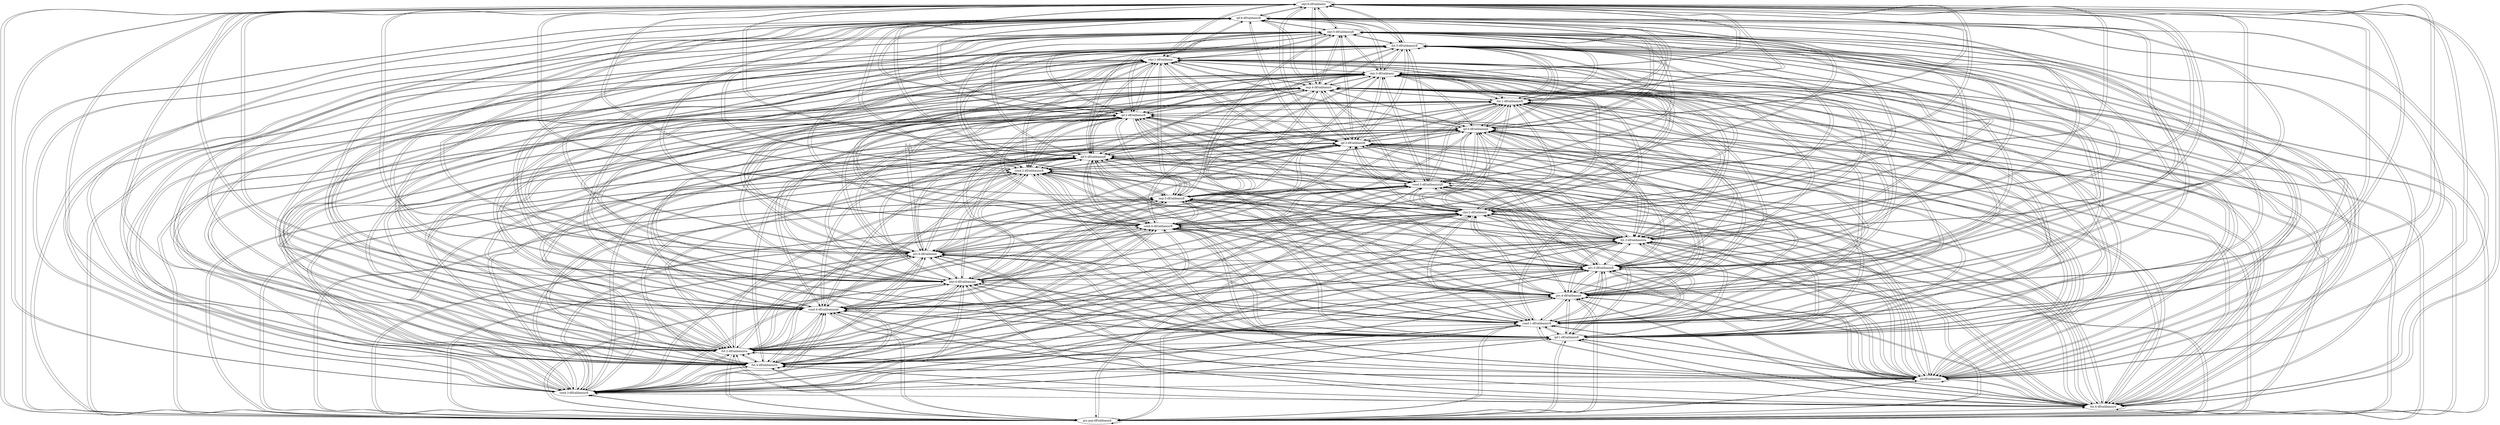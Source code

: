 digraph  {
	"sbjv.6-dEtalibaniz"	 [cell="sbjv.6",
		tense=sbjv,
		weight=1.0];
	"sbjv.6-dEtalibaniz" -> "sbjv.6-dEtalibaniz"	 [weight=1.0];
	"ipf.6-dEtalibanizE"	 [cell="ipf.6",
		tense=ipf,
		weight=1.0];
	"sbjv.6-dEtalibaniz" -> "ipf.6-dEtalibanizE"	 [weight=1.0];
	"prs.pcp-dEtalibanizâ"	 [cell="prs.pcp",
		tense="prs.pcp",
		weight=1.0];
	"sbjv.6-dEtalibaniz" -> "prs.pcp-dEtalibanizâ"	 [weight=1.0];
	"fut.6-dEtalibanizrô"	 [cell="fut.6",
		tense=fut,
		weight=0.04];
	"sbjv.6-dEtalibaniz" -> "fut.6-dEtalibanizrô"	 [weight=0.0012];
	"cond.3-dEtalibanizrE"	 [cell="cond.3",
		tense=cond,
		weight=0.04];
	"sbjv.6-dEtalibaniz" -> "cond.3-dEtalibanizrE"	 [weight=0.0012];
	"inf-dEtalibanizr"	 [cell=inf,
		tense=inf,
		weight=0.02];
	"sbjv.6-dEtalibaniz" -> "inf-dEtalibanizr"	 [weight=0.0006];
	"fut.4-dEtalibanizrô"	 [cell="fut.4",
		tense=fut,
		weight=0.04];
	"sbjv.6-dEtalibaniz" -> "fut.4-dEtalibanizrô"	 [weight=0.0012];
	"fut.2-dEtalibanizra"	 [cell="fut.2",
		tense=fut,
		weight=0.04];
	"sbjv.6-dEtalibaniz" -> "fut.2-dEtalibanizra"	 [weight=0.0012];
	"ipf.1-dEtalibanizE"	 [cell="ipf.1",
		tense=ipf,
		weight=1.0];
	"sbjv.6-dEtalibaniz" -> "ipf.1-dEtalibanizE"	 [weight=1.0];
	"cond.1-dEtalibanizrE"	 [cell="cond.1",
		tense=cond,
		weight=0.04];
	"sbjv.6-dEtalibaniz" -> "cond.1-dEtalibanizrE"	 [weight=0.0012];
	"cond.4-dEtalibanizrijô"	 [cell="cond.4",
		tense=cond,
		weight=0.05];
	"sbjv.6-dEtalibaniz" -> "cond.4-dEtalibanizrijô"	 [weight=0.002];
	"prs.4-dEtalibanizô"	 [cell="prs.4",
		tense=prs,
		weight=1.0];
	"sbjv.6-dEtalibaniz" -> "prs.4-dEtalibanizô"	 [weight=1.0];
	"sbjv.4-dEtalibanizjô"	 [cell="sbjv.4",
		tense=sbjv,
		weight=1.0];
	"sbjv.6-dEtalibaniz" -> "sbjv.4-dEtalibanizjô"	 [weight=1.0];
	"prs.5-dEtalibanizE"	 [cell="prs.5",
		tense=prs,
		weight=1.0];
	"sbjv.6-dEtalibaniz" -> "prs.5-dEtalibanizE"	 [weight=1.0];
	"prs.6-dEtalibaniz"	 [cell="prs.6",
		tense=prs,
		weight=1.0];
	"sbjv.6-dEtalibaniz" -> "prs.6-dEtalibaniz"	 [weight=1.0];
	"fut.3-dEtalibanizra"	 [cell="fut.3",
		tense=fut,
		weight=0.04];
	"sbjv.6-dEtalibaniz" -> "fut.3-dEtalibanizra"	 [weight=0.0012];
	"cond.6-dEtalibanizrE"	 [cell="cond.6",
		tense=cond,
		weight=0.04];
	"sbjv.6-dEtalibaniz" -> "cond.6-dEtalibanizrE"	 [weight=0.0012];
	"sbjv.2-dEtalibaniz"	 [cell="sbjv.2",
		tense=sbjv,
		weight=1.0];
	"sbjv.6-dEtalibaniz" -> "sbjv.2-dEtalibaniz"	 [weight=1.0];
	"imp.5-dEtalibanizE"	 [cell="imp.5",
		tense=imp,
		weight=1.0];
	"sbjv.6-dEtalibaniz" -> "imp.5-dEtalibanizE"	 [weight=1.0];
	"cond.5-dEtalibanizrijE"	 [cell="cond.5",
		tense=cond,
		weight=0.05];
	"sbjv.6-dEtalibaniz" -> "cond.5-dEtalibanizrijE"	 [weight=0.002];
	"cond.2-dEtalibanizrE"	 [cell="cond.2",
		tense=cond,
		weight=0.04];
	"sbjv.6-dEtalibaniz" -> "cond.2-dEtalibanizrE"	 [weight=0.0012];
	"ipf.5-dEtalibanizjE"	 [cell="ipf.5",
		tense=ipf,
		weight=1.0];
	"sbjv.6-dEtalibaniz" -> "ipf.5-dEtalibanizjE"	 [weight=1.0];
	"ipf.3-dEtalibanizE"	 [cell="ipf.3",
		tense=ipf,
		weight=1.0];
	"sbjv.6-dEtalibaniz" -> "ipf.3-dEtalibanizE"	 [weight=1.0];
	"ipf.4-dEtalibanizjô"	 [cell="ipf.4",
		tense=ipf,
		weight=1.0];
	"sbjv.6-dEtalibaniz" -> "ipf.4-dEtalibanizjô"	 [weight=1.0];
	"ipf.2-dEtalibanizE"	 [cell="ipf.2",
		tense=ipf,
		weight=1.0];
	"sbjv.6-dEtalibaniz" -> "ipf.2-dEtalibanizE"	 [weight=1.0];
	"fut.1-dEtalibanizrE"	 [cell="fut.1",
		tense=fut,
		weight=0.04];
	"sbjv.6-dEtalibaniz" -> "fut.1-dEtalibanizrE"	 [weight=0.0012];
	"imp.4-dEtalibanizô"	 [cell="imp.4",
		tense=imp,
		weight=1.0];
	"sbjv.6-dEtalibaniz" -> "imp.4-dEtalibanizô"	 [weight=1.0];
	"sbjv.3-dEtalibaniz"	 [cell="sbjv.3",
		tense=sbjv,
		weight=1.0];
	"sbjv.6-dEtalibaniz" -> "sbjv.3-dEtalibaniz"	 [weight=1.0];
	"sbjv.1-dEtalibaniz"	 [cell="sbjv.1",
		tense=sbjv,
		weight=1.0];
	"sbjv.6-dEtalibaniz" -> "sbjv.1-dEtalibaniz"	 [weight=1.0];
	"fut.5-dEtalibanizrE"	 [cell="fut.5",
		tense=fut,
		weight=0.04];
	"sbjv.6-dEtalibaniz" -> "fut.5-dEtalibanizrE"	 [weight=0.0012];
	"sbjv.5-dEtalibanizjE"	 [cell="sbjv.5",
		tense=sbjv,
		weight=1.0];
	"sbjv.6-dEtalibaniz" -> "sbjv.5-dEtalibanizjE"	 [weight=1.0];
	"ipf.6-dEtalibanizE" -> "sbjv.6-dEtalibaniz"	 [weight=1.0];
	"ipf.6-dEtalibanizE" -> "ipf.6-dEtalibanizE"	 [weight=1.0];
	"ipf.6-dEtalibanizE" -> "prs.pcp-dEtalibanizâ"	 [weight=1.0];
	"ipf.6-dEtalibanizE" -> "fut.6-dEtalibanizrô"	 [weight=0.0016];
	"ipf.6-dEtalibanizE" -> "cond.3-dEtalibanizrE"	 [weight=0.0016];
	"ipf.6-dEtalibanizE" -> "inf-dEtalibanizr"	 [weight=0.0004];
	"ipf.6-dEtalibanizE" -> "fut.4-dEtalibanizrô"	 [weight=0.0016];
	"ipf.6-dEtalibanizE" -> "fut.2-dEtalibanizra"	 [weight=0.0016];
	"ipf.6-dEtalibanizE" -> "ipf.1-dEtalibanizE"	 [weight=1.0];
	"ipf.6-dEtalibanizE" -> "cond.1-dEtalibanizrE"	 [weight=0.0016];
	"ipf.6-dEtalibanizE" -> "cond.4-dEtalibanizrijô"	 [weight=0.0025];
	"ipf.6-dEtalibanizE" -> "prs.4-dEtalibanizô"	 [weight=1.0];
	"ipf.6-dEtalibanizE" -> "sbjv.4-dEtalibanizjô"	 [weight=1.0];
	"ipf.6-dEtalibanizE" -> "prs.5-dEtalibanizE"	 [weight=1.0];
	"ipf.6-dEtalibanizE" -> "prs.6-dEtalibaniz"	 [weight=1.0];
	"ipf.6-dEtalibanizE" -> "fut.3-dEtalibanizra"	 [weight=0.0016];
	"ipf.6-dEtalibanizE" -> "cond.6-dEtalibanizrE"	 [weight=0.0016];
	"ipf.6-dEtalibanizE" -> "sbjv.2-dEtalibaniz"	 [weight=1.0];
	"ipf.6-dEtalibanizE" -> "imp.5-dEtalibanizE"	 [weight=1.0];
	"ipf.6-dEtalibanizE" -> "cond.5-dEtalibanizrijE"	 [weight=0.0025];
	"ipf.6-dEtalibanizE" -> "cond.2-dEtalibanizrE"	 [weight=0.0016];
	"ipf.6-dEtalibanizE" -> "ipf.5-dEtalibanizjE"	 [weight=1.0];
	"ipf.6-dEtalibanizE" -> "ipf.3-dEtalibanizE"	 [weight=1.0];
	"ipf.6-dEtalibanizE" -> "ipf.4-dEtalibanizjô"	 [weight=1.0];
	"ipf.6-dEtalibanizE" -> "ipf.2-dEtalibanizE"	 [weight=1.0];
	"ipf.6-dEtalibanizE" -> "fut.1-dEtalibanizrE"	 [weight=0.0016];
	"ipf.6-dEtalibanizE" -> "imp.4-dEtalibanizô"	 [weight=1.0];
	"ipf.6-dEtalibanizE" -> "sbjv.3-dEtalibaniz"	 [weight=1.0];
	"ipf.6-dEtalibanizE" -> "sbjv.1-dEtalibaniz"	 [weight=1.0];
	"ipf.6-dEtalibanizE" -> "fut.5-dEtalibanizrE"	 [weight=0.0016];
	"ipf.6-dEtalibanizE" -> "sbjv.5-dEtalibanizjE"	 [weight=1.0];
	"prs.pcp-dEtalibanizâ" -> "sbjv.6-dEtalibaniz"	 [weight=1.0];
	"prs.pcp-dEtalibanizâ" -> "ipf.6-dEtalibanizE"	 [weight=1.0];
	"prs.pcp-dEtalibanizâ" -> "prs.pcp-dEtalibanizâ"	 [weight=1.0];
	"prs.pcp-dEtalibanizâ" -> "fut.6-dEtalibanizrô"	 [weight=0.0016];
	"prs.pcp-dEtalibanizâ" -> "cond.3-dEtalibanizrE"	 [weight=0.0016];
	"prs.pcp-dEtalibanizâ" -> "inf-dEtalibanizr"	 [weight=0.0004];
	"prs.pcp-dEtalibanizâ" -> "fut.4-dEtalibanizrô"	 [weight=0.0016];
	"prs.pcp-dEtalibanizâ" -> "fut.2-dEtalibanizra"	 [weight=0.0016];
	"prs.pcp-dEtalibanizâ" -> "ipf.1-dEtalibanizE"	 [weight=1.0];
	"prs.pcp-dEtalibanizâ" -> "cond.1-dEtalibanizrE"	 [weight=0.0016];
	"prs.pcp-dEtalibanizâ" -> "cond.4-dEtalibanizrijô"	 [weight=0.0025];
	"prs.pcp-dEtalibanizâ" -> "prs.4-dEtalibanizô"	 [weight=1.0];
	"prs.pcp-dEtalibanizâ" -> "sbjv.4-dEtalibanizjô"	 [weight=1.0];
	"prs.pcp-dEtalibanizâ" -> "prs.5-dEtalibanizE"	 [weight=1.0];
	"prs.pcp-dEtalibanizâ" -> "prs.6-dEtalibaniz"	 [weight=1.0];
	"prs.pcp-dEtalibanizâ" -> "fut.3-dEtalibanizra"	 [weight=0.0016];
	"prs.pcp-dEtalibanizâ" -> "cond.6-dEtalibanizrE"	 [weight=0.0016];
	"prs.pcp-dEtalibanizâ" -> "sbjv.2-dEtalibaniz"	 [weight=1.0];
	"prs.pcp-dEtalibanizâ" -> "imp.5-dEtalibanizE"	 [weight=1.0];
	"prs.pcp-dEtalibanizâ" -> "cond.5-dEtalibanizrijE"	 [weight=0.0025];
	"prs.pcp-dEtalibanizâ" -> "cond.2-dEtalibanizrE"	 [weight=0.0016];
	"prs.pcp-dEtalibanizâ" -> "ipf.5-dEtalibanizjE"	 [weight=1.0];
	"prs.pcp-dEtalibanizâ" -> "ipf.3-dEtalibanizE"	 [weight=1.0];
	"prs.pcp-dEtalibanizâ" -> "ipf.4-dEtalibanizjô"	 [weight=1.0];
	"prs.pcp-dEtalibanizâ" -> "ipf.2-dEtalibanizE"	 [weight=1.0];
	"prs.pcp-dEtalibanizâ" -> "fut.1-dEtalibanizrE"	 [weight=0.0016];
	"prs.pcp-dEtalibanizâ" -> "imp.4-dEtalibanizô"	 [weight=1.0];
	"prs.pcp-dEtalibanizâ" -> "sbjv.3-dEtalibaniz"	 [weight=1.0];
	"prs.pcp-dEtalibanizâ" -> "sbjv.1-dEtalibaniz"	 [weight=1.0];
	"prs.pcp-dEtalibanizâ" -> "fut.5-dEtalibanizrE"	 [weight=0.0016];
	"prs.pcp-dEtalibanizâ" -> "sbjv.5-dEtalibanizjE"	 [weight=1.0];
	"fut.6-dEtalibanizrô" -> "sbjv.6-dEtalibaniz"	 [weight=1.0];
	"fut.6-dEtalibanizrô" -> "ipf.6-dEtalibanizE"	 [weight=1.0];
	"fut.6-dEtalibanizrô" -> "prs.pcp-dEtalibanizâ"	 [weight=1.0];
	"fut.6-dEtalibanizrô" -> "fut.6-dEtalibanizrô"	 [weight=0.04];
	"fut.6-dEtalibanizrô" -> "cond.3-dEtalibanizrE"	 [weight=0.04];
	"fut.6-dEtalibanizrô" -> "inf-dEtalibanizr"	 [weight=0.02];
	"fut.6-dEtalibanizrô" -> "fut.4-dEtalibanizrô"	 [weight=0.04];
	"fut.6-dEtalibanizrô" -> "fut.2-dEtalibanizra"	 [weight=0.04];
	"fut.6-dEtalibanizrô" -> "ipf.1-dEtalibanizE"	 [weight=1.0];
	"fut.6-dEtalibanizrô" -> "cond.1-dEtalibanizrE"	 [weight=0.04];
	"fut.6-dEtalibanizrô" -> "cond.4-dEtalibanizrijô"	 [weight=0.05];
	"fut.6-dEtalibanizrô" -> "prs.4-dEtalibanizô"	 [weight=1.0];
	"fut.6-dEtalibanizrô" -> "sbjv.4-dEtalibanizjô"	 [weight=1.0];
	"fut.6-dEtalibanizrô" -> "prs.5-dEtalibanizE"	 [weight=1.0];
	"fut.6-dEtalibanizrô" -> "prs.6-dEtalibaniz"	 [weight=1.0];
	"fut.6-dEtalibanizrô" -> "fut.3-dEtalibanizra"	 [weight=0.04];
	"fut.6-dEtalibanizrô" -> "cond.6-dEtalibanizrE"	 [weight=0.04];
	"fut.6-dEtalibanizrô" -> "sbjv.2-dEtalibaniz"	 [weight=1.0];
	"fut.6-dEtalibanizrô" -> "imp.5-dEtalibanizE"	 [weight=1.0];
	"fut.6-dEtalibanizrô" -> "cond.5-dEtalibanizrijE"	 [weight=0.05];
	"fut.6-dEtalibanizrô" -> "cond.2-dEtalibanizrE"	 [weight=0.04];
	"fut.6-dEtalibanizrô" -> "ipf.5-dEtalibanizjE"	 [weight=1.0];
	"fut.6-dEtalibanizrô" -> "ipf.3-dEtalibanizE"	 [weight=1.0];
	"fut.6-dEtalibanizrô" -> "ipf.4-dEtalibanizjô"	 [weight=1.0];
	"fut.6-dEtalibanizrô" -> "ipf.2-dEtalibanizE"	 [weight=1.0];
	"fut.6-dEtalibanizrô" -> "fut.1-dEtalibanizrE"	 [weight=0.04];
	"fut.6-dEtalibanizrô" -> "imp.4-dEtalibanizô"	 [weight=1.0];
	"fut.6-dEtalibanizrô" -> "sbjv.3-dEtalibaniz"	 [weight=1.0];
	"fut.6-dEtalibanizrô" -> "sbjv.1-dEtalibaniz"	 [weight=1.0];
	"fut.6-dEtalibanizrô" -> "fut.5-dEtalibanizrE"	 [weight=0.04];
	"fut.6-dEtalibanizrô" -> "sbjv.5-dEtalibanizjE"	 [weight=1.0];
	"cond.3-dEtalibanizrE" -> "sbjv.6-dEtalibaniz"	 [weight=1.0];
	"cond.3-dEtalibanizrE" -> "ipf.6-dEtalibanizE"	 [weight=1.0];
	"cond.3-dEtalibanizrE" -> "prs.pcp-dEtalibanizâ"	 [weight=1.0];
	"cond.3-dEtalibanizrE" -> "fut.6-dEtalibanizrô"	 [weight=0.04];
	"cond.3-dEtalibanizrE" -> "cond.3-dEtalibanizrE"	 [weight=0.04];
	"cond.3-dEtalibanizrE" -> "inf-dEtalibanizr"	 [weight=0.02];
	"cond.3-dEtalibanizrE" -> "fut.4-dEtalibanizrô"	 [weight=0.04];
	"cond.3-dEtalibanizrE" -> "fut.2-dEtalibanizra"	 [weight=0.04];
	"cond.3-dEtalibanizrE" -> "ipf.1-dEtalibanizE"	 [weight=1.0];
	"cond.3-dEtalibanizrE" -> "cond.1-dEtalibanizrE"	 [weight=0.04];
	"cond.3-dEtalibanizrE" -> "cond.4-dEtalibanizrijô"	 [weight=0.05];
	"cond.3-dEtalibanizrE" -> "prs.4-dEtalibanizô"	 [weight=1.0];
	"cond.3-dEtalibanizrE" -> "sbjv.4-dEtalibanizjô"	 [weight=1.0];
	"cond.3-dEtalibanizrE" -> "prs.5-dEtalibanizE"	 [weight=1.0];
	"cond.3-dEtalibanizrE" -> "prs.6-dEtalibaniz"	 [weight=1.0];
	"cond.3-dEtalibanizrE" -> "fut.3-dEtalibanizra"	 [weight=0.04];
	"cond.3-dEtalibanizrE" -> "cond.6-dEtalibanizrE"	 [weight=0.04];
	"cond.3-dEtalibanizrE" -> "sbjv.2-dEtalibaniz"	 [weight=1.0];
	"cond.3-dEtalibanizrE" -> "imp.5-dEtalibanizE"	 [weight=1.0];
	"cond.3-dEtalibanizrE" -> "cond.5-dEtalibanizrijE"	 [weight=0.05];
	"cond.3-dEtalibanizrE" -> "cond.2-dEtalibanizrE"	 [weight=0.04];
	"cond.3-dEtalibanizrE" -> "ipf.5-dEtalibanizjE"	 [weight=1.0];
	"cond.3-dEtalibanizrE" -> "ipf.3-dEtalibanizE"	 [weight=1.0];
	"cond.3-dEtalibanizrE" -> "ipf.4-dEtalibanizjô"	 [weight=1.0];
	"cond.3-dEtalibanizrE" -> "ipf.2-dEtalibanizE"	 [weight=1.0];
	"cond.3-dEtalibanizrE" -> "fut.1-dEtalibanizrE"	 [weight=0.04];
	"cond.3-dEtalibanizrE" -> "imp.4-dEtalibanizô"	 [weight=1.0];
	"cond.3-dEtalibanizrE" -> "sbjv.3-dEtalibaniz"	 [weight=1.0];
	"cond.3-dEtalibanizrE" -> "sbjv.1-dEtalibaniz"	 [weight=1.0];
	"cond.3-dEtalibanizrE" -> "fut.5-dEtalibanizrE"	 [weight=0.04];
	"cond.3-dEtalibanizrE" -> "sbjv.5-dEtalibanizjE"	 [weight=1.0];
	"inf-dEtalibanizr" -> "sbjv.6-dEtalibaniz"	 [weight=1.0];
	"inf-dEtalibanizr" -> "ipf.6-dEtalibanizE"	 [weight=1.0];
	"inf-dEtalibanizr" -> "prs.pcp-dEtalibanizâ"	 [weight=1.0];
	"inf-dEtalibanizr" -> "fut.6-dEtalibanizrô"	 [weight=0.04];
	"inf-dEtalibanizr" -> "cond.3-dEtalibanizrE"	 [weight=0.04];
	"inf-dEtalibanizr" -> "inf-dEtalibanizr"	 [weight=0.02];
	"inf-dEtalibanizr" -> "fut.4-dEtalibanizrô"	 [weight=0.04];
	"inf-dEtalibanizr" -> "fut.2-dEtalibanizra"	 [weight=0.04];
	"inf-dEtalibanizr" -> "ipf.1-dEtalibanizE"	 [weight=1.0];
	"inf-dEtalibanizr" -> "cond.1-dEtalibanizrE"	 [weight=0.04];
	"inf-dEtalibanizr" -> "cond.4-dEtalibanizrijô"	 [weight=0.05];
	"inf-dEtalibanizr" -> "prs.4-dEtalibanizô"	 [weight=1.0];
	"inf-dEtalibanizr" -> "sbjv.4-dEtalibanizjô"	 [weight=1.0];
	"inf-dEtalibanizr" -> "prs.5-dEtalibanizE"	 [weight=1.0];
	"inf-dEtalibanizr" -> "prs.6-dEtalibaniz"	 [weight=1.0];
	"inf-dEtalibanizr" -> "fut.3-dEtalibanizra"	 [weight=0.04];
	"inf-dEtalibanizr" -> "cond.6-dEtalibanizrE"	 [weight=0.04];
	"inf-dEtalibanizr" -> "sbjv.2-dEtalibaniz"	 [weight=1.0];
	"inf-dEtalibanizr" -> "imp.5-dEtalibanizE"	 [weight=1.0];
	"inf-dEtalibanizr" -> "cond.5-dEtalibanizrijE"	 [weight=0.05];
	"inf-dEtalibanizr" -> "cond.2-dEtalibanizrE"	 [weight=0.04];
	"inf-dEtalibanizr" -> "ipf.5-dEtalibanizjE"	 [weight=1.0];
	"inf-dEtalibanizr" -> "ipf.3-dEtalibanizE"	 [weight=1.0];
	"inf-dEtalibanizr" -> "ipf.4-dEtalibanizjô"	 [weight=1.0];
	"inf-dEtalibanizr" -> "ipf.2-dEtalibanizE"	 [weight=1.0];
	"inf-dEtalibanizr" -> "fut.1-dEtalibanizrE"	 [weight=0.04];
	"inf-dEtalibanizr" -> "imp.4-dEtalibanizô"	 [weight=1.0];
	"inf-dEtalibanizr" -> "sbjv.3-dEtalibaniz"	 [weight=1.0];
	"inf-dEtalibanizr" -> "sbjv.1-dEtalibaniz"	 [weight=1.0];
	"inf-dEtalibanizr" -> "fut.5-dEtalibanizrE"	 [weight=0.04];
	"inf-dEtalibanizr" -> "sbjv.5-dEtalibanizjE"	 [weight=1.0];
	"fut.4-dEtalibanizrô" -> "sbjv.6-dEtalibaniz"	 [weight=1.0];
	"fut.4-dEtalibanizrô" -> "ipf.6-dEtalibanizE"	 [weight=1.0];
	"fut.4-dEtalibanizrô" -> "prs.pcp-dEtalibanizâ"	 [weight=1.0];
	"fut.4-dEtalibanizrô" -> "fut.6-dEtalibanizrô"	 [weight=0.04];
	"fut.4-dEtalibanizrô" -> "cond.3-dEtalibanizrE"	 [weight=0.04];
	"fut.4-dEtalibanizrô" -> "inf-dEtalibanizr"	 [weight=0.02];
	"fut.4-dEtalibanizrô" -> "fut.4-dEtalibanizrô"	 [weight=0.04];
	"fut.4-dEtalibanizrô" -> "fut.2-dEtalibanizra"	 [weight=0.04];
	"fut.4-dEtalibanizrô" -> "ipf.1-dEtalibanizE"	 [weight=1.0];
	"fut.4-dEtalibanizrô" -> "cond.1-dEtalibanizrE"	 [weight=0.04];
	"fut.4-dEtalibanizrô" -> "cond.4-dEtalibanizrijô"	 [weight=0.05];
	"fut.4-dEtalibanizrô" -> "prs.4-dEtalibanizô"	 [weight=1.0];
	"fut.4-dEtalibanizrô" -> "sbjv.4-dEtalibanizjô"	 [weight=1.0];
	"fut.4-dEtalibanizrô" -> "prs.5-dEtalibanizE"	 [weight=1.0];
	"fut.4-dEtalibanizrô" -> "prs.6-dEtalibaniz"	 [weight=1.0];
	"fut.4-dEtalibanizrô" -> "fut.3-dEtalibanizra"	 [weight=0.04];
	"fut.4-dEtalibanizrô" -> "cond.6-dEtalibanizrE"	 [weight=0.04];
	"fut.4-dEtalibanizrô" -> "sbjv.2-dEtalibaniz"	 [weight=1.0];
	"fut.4-dEtalibanizrô" -> "imp.5-dEtalibanizE"	 [weight=1.0];
	"fut.4-dEtalibanizrô" -> "cond.5-dEtalibanizrijE"	 [weight=0.05];
	"fut.4-dEtalibanizrô" -> "cond.2-dEtalibanizrE"	 [weight=0.04];
	"fut.4-dEtalibanizrô" -> "ipf.5-dEtalibanizjE"	 [weight=1.0];
	"fut.4-dEtalibanizrô" -> "ipf.3-dEtalibanizE"	 [weight=1.0];
	"fut.4-dEtalibanizrô" -> "ipf.4-dEtalibanizjô"	 [weight=1.0];
	"fut.4-dEtalibanizrô" -> "ipf.2-dEtalibanizE"	 [weight=1.0];
	"fut.4-dEtalibanizrô" -> "fut.1-dEtalibanizrE"	 [weight=0.04];
	"fut.4-dEtalibanizrô" -> "imp.4-dEtalibanizô"	 [weight=1.0];
	"fut.4-dEtalibanizrô" -> "sbjv.3-dEtalibaniz"	 [weight=1.0];
	"fut.4-dEtalibanizrô" -> "sbjv.1-dEtalibaniz"	 [weight=1.0];
	"fut.4-dEtalibanizrô" -> "fut.5-dEtalibanizrE"	 [weight=0.04];
	"fut.4-dEtalibanizrô" -> "sbjv.5-dEtalibanizjE"	 [weight=1.0];
	"fut.2-dEtalibanizra" -> "sbjv.6-dEtalibaniz"	 [weight=1.0];
	"fut.2-dEtalibanizra" -> "ipf.6-dEtalibanizE"	 [weight=1.0];
	"fut.2-dEtalibanizra" -> "prs.pcp-dEtalibanizâ"	 [weight=1.0];
	"fut.2-dEtalibanizra" -> "fut.6-dEtalibanizrô"	 [weight=0.04];
	"fut.2-dEtalibanizra" -> "cond.3-dEtalibanizrE"	 [weight=0.04];
	"fut.2-dEtalibanizra" -> "inf-dEtalibanizr"	 [weight=0.02];
	"fut.2-dEtalibanizra" -> "fut.4-dEtalibanizrô"	 [weight=0.04];
	"fut.2-dEtalibanizra" -> "fut.2-dEtalibanizra"	 [weight=0.04];
	"fut.2-dEtalibanizra" -> "ipf.1-dEtalibanizE"	 [weight=1.0];
	"fut.2-dEtalibanizra" -> "cond.1-dEtalibanizrE"	 [weight=0.04];
	"fut.2-dEtalibanizra" -> "cond.4-dEtalibanizrijô"	 [weight=0.05];
	"fut.2-dEtalibanizra" -> "prs.4-dEtalibanizô"	 [weight=1.0];
	"fut.2-dEtalibanizra" -> "sbjv.4-dEtalibanizjô"	 [weight=1.0];
	"fut.2-dEtalibanizra" -> "prs.5-dEtalibanizE"	 [weight=1.0];
	"fut.2-dEtalibanizra" -> "prs.6-dEtalibaniz"	 [weight=1.0];
	"fut.2-dEtalibanizra" -> "fut.3-dEtalibanizra"	 [weight=0.04];
	"fut.2-dEtalibanizra" -> "cond.6-dEtalibanizrE"	 [weight=0.04];
	"fut.2-dEtalibanizra" -> "sbjv.2-dEtalibaniz"	 [weight=1.0];
	"fut.2-dEtalibanizra" -> "imp.5-dEtalibanizE"	 [weight=1.0];
	"fut.2-dEtalibanizra" -> "cond.5-dEtalibanizrijE"	 [weight=0.05];
	"fut.2-dEtalibanizra" -> "cond.2-dEtalibanizrE"	 [weight=0.04];
	"fut.2-dEtalibanizra" -> "ipf.5-dEtalibanizjE"	 [weight=1.0];
	"fut.2-dEtalibanizra" -> "ipf.3-dEtalibanizE"	 [weight=1.0];
	"fut.2-dEtalibanizra" -> "ipf.4-dEtalibanizjô"	 [weight=1.0];
	"fut.2-dEtalibanizra" -> "ipf.2-dEtalibanizE"	 [weight=1.0];
	"fut.2-dEtalibanizra" -> "fut.1-dEtalibanizrE"	 [weight=0.04];
	"fut.2-dEtalibanizra" -> "imp.4-dEtalibanizô"	 [weight=1.0];
	"fut.2-dEtalibanizra" -> "sbjv.3-dEtalibaniz"	 [weight=1.0];
	"fut.2-dEtalibanizra" -> "sbjv.1-dEtalibaniz"	 [weight=1.0];
	"fut.2-dEtalibanizra" -> "fut.5-dEtalibanizrE"	 [weight=0.04];
	"fut.2-dEtalibanizra" -> "sbjv.5-dEtalibanizjE"	 [weight=1.0];
	"ipf.1-dEtalibanizE" -> "sbjv.6-dEtalibaniz"	 [weight=1.0];
	"ipf.1-dEtalibanizE" -> "ipf.6-dEtalibanizE"	 [weight=1.0];
	"ipf.1-dEtalibanizE" -> "prs.pcp-dEtalibanizâ"	 [weight=1.0];
	"ipf.1-dEtalibanizE" -> "fut.6-dEtalibanizrô"	 [weight=0.0016];
	"ipf.1-dEtalibanizE" -> "cond.3-dEtalibanizrE"	 [weight=0.0016];
	"ipf.1-dEtalibanizE" -> "inf-dEtalibanizr"	 [weight=0.0004];
	"ipf.1-dEtalibanizE" -> "fut.4-dEtalibanizrô"	 [weight=0.0016];
	"ipf.1-dEtalibanizE" -> "fut.2-dEtalibanizra"	 [weight=0.0016];
	"ipf.1-dEtalibanizE" -> "ipf.1-dEtalibanizE"	 [weight=1.0];
	"ipf.1-dEtalibanizE" -> "cond.1-dEtalibanizrE"	 [weight=0.0016];
	"ipf.1-dEtalibanizE" -> "cond.4-dEtalibanizrijô"	 [weight=0.0025];
	"ipf.1-dEtalibanizE" -> "prs.4-dEtalibanizô"	 [weight=1.0];
	"ipf.1-dEtalibanizE" -> "sbjv.4-dEtalibanizjô"	 [weight=1.0];
	"ipf.1-dEtalibanizE" -> "prs.5-dEtalibanizE"	 [weight=1.0];
	"ipf.1-dEtalibanizE" -> "prs.6-dEtalibaniz"	 [weight=1.0];
	"ipf.1-dEtalibanizE" -> "fut.3-dEtalibanizra"	 [weight=0.0016];
	"ipf.1-dEtalibanizE" -> "cond.6-dEtalibanizrE"	 [weight=0.0016];
	"ipf.1-dEtalibanizE" -> "sbjv.2-dEtalibaniz"	 [weight=1.0];
	"ipf.1-dEtalibanizE" -> "imp.5-dEtalibanizE"	 [weight=1.0];
	"ipf.1-dEtalibanizE" -> "cond.5-dEtalibanizrijE"	 [weight=0.0025];
	"ipf.1-dEtalibanizE" -> "cond.2-dEtalibanizrE"	 [weight=0.0016];
	"ipf.1-dEtalibanizE" -> "ipf.5-dEtalibanizjE"	 [weight=1.0];
	"ipf.1-dEtalibanizE" -> "ipf.3-dEtalibanizE"	 [weight=1.0];
	"ipf.1-dEtalibanizE" -> "ipf.4-dEtalibanizjô"	 [weight=1.0];
	"ipf.1-dEtalibanizE" -> "ipf.2-dEtalibanizE"	 [weight=1.0];
	"ipf.1-dEtalibanizE" -> "fut.1-dEtalibanizrE"	 [weight=0.0016];
	"ipf.1-dEtalibanizE" -> "imp.4-dEtalibanizô"	 [weight=1.0];
	"ipf.1-dEtalibanizE" -> "sbjv.3-dEtalibaniz"	 [weight=1.0];
	"ipf.1-dEtalibanizE" -> "sbjv.1-dEtalibaniz"	 [weight=1.0];
	"ipf.1-dEtalibanizE" -> "fut.5-dEtalibanizrE"	 [weight=0.0016];
	"ipf.1-dEtalibanizE" -> "sbjv.5-dEtalibanizjE"	 [weight=1.0];
	"cond.1-dEtalibanizrE" -> "sbjv.6-dEtalibaniz"	 [weight=1.0];
	"cond.1-dEtalibanizrE" -> "ipf.6-dEtalibanizE"	 [weight=1.0];
	"cond.1-dEtalibanizrE" -> "prs.pcp-dEtalibanizâ"	 [weight=1.0];
	"cond.1-dEtalibanizrE" -> "fut.6-dEtalibanizrô"	 [weight=0.04];
	"cond.1-dEtalibanizrE" -> "cond.3-dEtalibanizrE"	 [weight=0.04];
	"cond.1-dEtalibanizrE" -> "inf-dEtalibanizr"	 [weight=0.02];
	"cond.1-dEtalibanizrE" -> "fut.4-dEtalibanizrô"	 [weight=0.04];
	"cond.1-dEtalibanizrE" -> "fut.2-dEtalibanizra"	 [weight=0.04];
	"cond.1-dEtalibanizrE" -> "ipf.1-dEtalibanizE"	 [weight=1.0];
	"cond.1-dEtalibanizrE" -> "cond.1-dEtalibanizrE"	 [weight=0.04];
	"cond.1-dEtalibanizrE" -> "cond.4-dEtalibanizrijô"	 [weight=0.05];
	"cond.1-dEtalibanizrE" -> "prs.4-dEtalibanizô"	 [weight=1.0];
	"cond.1-dEtalibanizrE" -> "sbjv.4-dEtalibanizjô"	 [weight=1.0];
	"cond.1-dEtalibanizrE" -> "prs.5-dEtalibanizE"	 [weight=1.0];
	"cond.1-dEtalibanizrE" -> "prs.6-dEtalibaniz"	 [weight=1.0];
	"cond.1-dEtalibanizrE" -> "fut.3-dEtalibanizra"	 [weight=0.04];
	"cond.1-dEtalibanizrE" -> "cond.6-dEtalibanizrE"	 [weight=0.04];
	"cond.1-dEtalibanizrE" -> "sbjv.2-dEtalibaniz"	 [weight=1.0];
	"cond.1-dEtalibanizrE" -> "imp.5-dEtalibanizE"	 [weight=1.0];
	"cond.1-dEtalibanizrE" -> "cond.5-dEtalibanizrijE"	 [weight=0.05];
	"cond.1-dEtalibanizrE" -> "cond.2-dEtalibanizrE"	 [weight=0.04];
	"cond.1-dEtalibanizrE" -> "ipf.5-dEtalibanizjE"	 [weight=1.0];
	"cond.1-dEtalibanizrE" -> "ipf.3-dEtalibanizE"	 [weight=1.0];
	"cond.1-dEtalibanizrE" -> "ipf.4-dEtalibanizjô"	 [weight=1.0];
	"cond.1-dEtalibanizrE" -> "ipf.2-dEtalibanizE"	 [weight=1.0];
	"cond.1-dEtalibanizrE" -> "fut.1-dEtalibanizrE"	 [weight=0.04];
	"cond.1-dEtalibanizrE" -> "imp.4-dEtalibanizô"	 [weight=1.0];
	"cond.1-dEtalibanizrE" -> "sbjv.3-dEtalibaniz"	 [weight=1.0];
	"cond.1-dEtalibanizrE" -> "sbjv.1-dEtalibaniz"	 [weight=1.0];
	"cond.1-dEtalibanizrE" -> "fut.5-dEtalibanizrE"	 [weight=0.04];
	"cond.1-dEtalibanizrE" -> "sbjv.5-dEtalibanizjE"	 [weight=1.0];
	"cond.4-dEtalibanizrijô" -> "sbjv.6-dEtalibaniz"	 [weight=1.0];
	"cond.4-dEtalibanizrijô" -> "ipf.6-dEtalibanizE"	 [weight=1.0];
	"cond.4-dEtalibanizrijô" -> "prs.pcp-dEtalibanizâ"	 [weight=1.0];
	"cond.4-dEtalibanizrijô" -> "fut.6-dEtalibanizrô"	 [weight=0.04];
	"cond.4-dEtalibanizrijô" -> "cond.3-dEtalibanizrE"	 [weight=0.04];
	"cond.4-dEtalibanizrijô" -> "inf-dEtalibanizr"	 [weight=0.02];
	"cond.4-dEtalibanizrijô" -> "fut.4-dEtalibanizrô"	 [weight=0.04];
	"cond.4-dEtalibanizrijô" -> "fut.2-dEtalibanizra"	 [weight=0.04];
	"cond.4-dEtalibanizrijô" -> "ipf.1-dEtalibanizE"	 [weight=1.0];
	"cond.4-dEtalibanizrijô" -> "cond.1-dEtalibanizrE"	 [weight=0.04];
	"cond.4-dEtalibanizrijô" -> "cond.4-dEtalibanizrijô"	 [weight=0.05];
	"cond.4-dEtalibanizrijô" -> "prs.4-dEtalibanizô"	 [weight=1.0];
	"cond.4-dEtalibanizrijô" -> "sbjv.4-dEtalibanizjô"	 [weight=1.0];
	"cond.4-dEtalibanizrijô" -> "prs.5-dEtalibanizE"	 [weight=1.0];
	"cond.4-dEtalibanizrijô" -> "prs.6-dEtalibaniz"	 [weight=1.0];
	"cond.4-dEtalibanizrijô" -> "fut.3-dEtalibanizra"	 [weight=0.04];
	"cond.4-dEtalibanizrijô" -> "cond.6-dEtalibanizrE"	 [weight=0.04];
	"cond.4-dEtalibanizrijô" -> "sbjv.2-dEtalibaniz"	 [weight=1.0];
	"cond.4-dEtalibanizrijô" -> "imp.5-dEtalibanizE"	 [weight=1.0];
	"cond.4-dEtalibanizrijô" -> "cond.5-dEtalibanizrijE"	 [weight=0.05];
	"cond.4-dEtalibanizrijô" -> "cond.2-dEtalibanizrE"	 [weight=0.04];
	"cond.4-dEtalibanizrijô" -> "ipf.5-dEtalibanizjE"	 [weight=1.0];
	"cond.4-dEtalibanizrijô" -> "ipf.3-dEtalibanizE"	 [weight=1.0];
	"cond.4-dEtalibanizrijô" -> "ipf.4-dEtalibanizjô"	 [weight=1.0];
	"cond.4-dEtalibanizrijô" -> "ipf.2-dEtalibanizE"	 [weight=1.0];
	"cond.4-dEtalibanizrijô" -> "fut.1-dEtalibanizrE"	 [weight=0.04];
	"cond.4-dEtalibanizrijô" -> "imp.4-dEtalibanizô"	 [weight=1.0];
	"cond.4-dEtalibanizrijô" -> "sbjv.3-dEtalibaniz"	 [weight=1.0];
	"cond.4-dEtalibanizrijô" -> "sbjv.1-dEtalibaniz"	 [weight=1.0];
	"cond.4-dEtalibanizrijô" -> "fut.5-dEtalibanizrE"	 [weight=0.04];
	"cond.4-dEtalibanizrijô" -> "sbjv.5-dEtalibanizjE"	 [weight=1.0];
	"prs.4-dEtalibanizô" -> "sbjv.6-dEtalibaniz"	 [weight=1.0];
	"prs.4-dEtalibanizô" -> "ipf.6-dEtalibanizE"	 [weight=1.0];
	"prs.4-dEtalibanizô" -> "prs.pcp-dEtalibanizâ"	 [weight=1.0];
	"prs.4-dEtalibanizô" -> "fut.6-dEtalibanizrô"	 [weight=0.0016];
	"prs.4-dEtalibanizô" -> "cond.3-dEtalibanizrE"	 [weight=0.0016];
	"prs.4-dEtalibanizô" -> "inf-dEtalibanizr"	 [weight=0.0004];
	"prs.4-dEtalibanizô" -> "fut.4-dEtalibanizrô"	 [weight=0.0016];
	"prs.4-dEtalibanizô" -> "fut.2-dEtalibanizra"	 [weight=0.0016];
	"prs.4-dEtalibanizô" -> "ipf.1-dEtalibanizE"	 [weight=1.0];
	"prs.4-dEtalibanizô" -> "cond.1-dEtalibanizrE"	 [weight=0.0016];
	"prs.4-dEtalibanizô" -> "cond.4-dEtalibanizrijô"	 [weight=0.0025];
	"prs.4-dEtalibanizô" -> "prs.4-dEtalibanizô"	 [weight=1.0];
	"prs.4-dEtalibanizô" -> "sbjv.4-dEtalibanizjô"	 [weight=1.0];
	"prs.4-dEtalibanizô" -> "prs.5-dEtalibanizE"	 [weight=1.0];
	"prs.4-dEtalibanizô" -> "prs.6-dEtalibaniz"	 [weight=1.0];
	"prs.4-dEtalibanizô" -> "fut.3-dEtalibanizra"	 [weight=0.0016];
	"prs.4-dEtalibanizô" -> "cond.6-dEtalibanizrE"	 [weight=0.0016];
	"prs.4-dEtalibanizô" -> "sbjv.2-dEtalibaniz"	 [weight=1.0];
	"prs.4-dEtalibanizô" -> "imp.5-dEtalibanizE"	 [weight=1.0];
	"prs.4-dEtalibanizô" -> "cond.5-dEtalibanizrijE"	 [weight=0.0025];
	"prs.4-dEtalibanizô" -> "cond.2-dEtalibanizrE"	 [weight=0.0016];
	"prs.4-dEtalibanizô" -> "ipf.5-dEtalibanizjE"	 [weight=1.0];
	"prs.4-dEtalibanizô" -> "ipf.3-dEtalibanizE"	 [weight=1.0];
	"prs.4-dEtalibanizô" -> "ipf.4-dEtalibanizjô"	 [weight=1.0];
	"prs.4-dEtalibanizô" -> "ipf.2-dEtalibanizE"	 [weight=1.0];
	"prs.4-dEtalibanizô" -> "fut.1-dEtalibanizrE"	 [weight=0.0016];
	"prs.4-dEtalibanizô" -> "imp.4-dEtalibanizô"	 [weight=1.0];
	"prs.4-dEtalibanizô" -> "sbjv.3-dEtalibaniz"	 [weight=1.0];
	"prs.4-dEtalibanizô" -> "sbjv.1-dEtalibaniz"	 [weight=1.0];
	"prs.4-dEtalibanizô" -> "fut.5-dEtalibanizrE"	 [weight=0.0016];
	"prs.4-dEtalibanizô" -> "sbjv.5-dEtalibanizjE"	 [weight=1.0];
	"sbjv.4-dEtalibanizjô" -> "sbjv.6-dEtalibaniz"	 [weight=0.95];
	"sbjv.4-dEtalibanizjô" -> "ipf.6-dEtalibanizE"	 [weight=0.92];
	"sbjv.4-dEtalibanizjô" -> "prs.pcp-dEtalibanizâ"	 [weight=0.92];
	"sbjv.4-dEtalibanizjô" -> "fut.6-dEtalibanizrô"	 [weight=0.0012];
	"sbjv.4-dEtalibanizjô" -> "cond.3-dEtalibanizrE"	 [weight=0.0012];
	"sbjv.4-dEtalibanizjô" -> "inf-dEtalibanizr"	 [weight=0.0002];
	"sbjv.4-dEtalibanizjô" -> "fut.4-dEtalibanizrô"	 [weight=0.0012];
	"sbjv.4-dEtalibanizjô" -> "fut.2-dEtalibanizra"	 [weight=0.0012];
	"sbjv.4-dEtalibanizjô" -> "ipf.1-dEtalibanizE"	 [weight=0.92];
	"sbjv.4-dEtalibanizjô" -> "cond.1-dEtalibanizrE"	 [weight=0.0012];
	"sbjv.4-dEtalibanizjô" -> "cond.4-dEtalibanizrijô"	 [weight=0.002];
	"sbjv.4-dEtalibanizjô" -> "prs.4-dEtalibanizô"	 [weight=0.92];
	"sbjv.4-dEtalibanizjô" -> "sbjv.4-dEtalibanizjô"	 [weight=1.0];
	"sbjv.4-dEtalibanizjô" -> "prs.5-dEtalibanizE"	 [weight=0.92];
	"sbjv.4-dEtalibanizjô" -> "prs.6-dEtalibaniz"	 [weight=0.95];
	"sbjv.4-dEtalibanizjô" -> "fut.3-dEtalibanizra"	 [weight=0.0012];
	"sbjv.4-dEtalibanizjô" -> "cond.6-dEtalibanizrE"	 [weight=0.0012];
	"sbjv.4-dEtalibanizjô" -> "sbjv.2-dEtalibaniz"	 [weight=0.95];
	"sbjv.4-dEtalibanizjô" -> "imp.5-dEtalibanizE"	 [weight=0.92];
	"sbjv.4-dEtalibanizjô" -> "cond.5-dEtalibanizrijE"	 [weight=0.002];
	"sbjv.4-dEtalibanizjô" -> "cond.2-dEtalibanizrE"	 [weight=0.0012];
	"sbjv.4-dEtalibanizjô" -> "ipf.5-dEtalibanizjE"	 [weight=1.0];
	"sbjv.4-dEtalibanizjô" -> "ipf.3-dEtalibanizE"	 [weight=0.92];
	"sbjv.4-dEtalibanizjô" -> "ipf.4-dEtalibanizjô"	 [weight=1.0];
	"sbjv.4-dEtalibanizjô" -> "ipf.2-dEtalibanizE"	 [weight=0.92];
	"sbjv.4-dEtalibanizjô" -> "fut.1-dEtalibanizrE"	 [weight=0.0012];
	"sbjv.4-dEtalibanizjô" -> "imp.4-dEtalibanizô"	 [weight=0.92];
	"sbjv.4-dEtalibanizjô" -> "sbjv.3-dEtalibaniz"	 [weight=0.95];
	"sbjv.4-dEtalibanizjô" -> "sbjv.1-dEtalibaniz"	 [weight=0.95];
	"sbjv.4-dEtalibanizjô" -> "fut.5-dEtalibanizrE"	 [weight=0.0012];
	"sbjv.4-dEtalibanizjô" -> "sbjv.5-dEtalibanizjE"	 [weight=1.0];
	"prs.5-dEtalibanizE" -> "sbjv.6-dEtalibaniz"	 [weight=1.0];
	"prs.5-dEtalibanizE" -> "ipf.6-dEtalibanizE"	 [weight=1.0];
	"prs.5-dEtalibanizE" -> "prs.pcp-dEtalibanizâ"	 [weight=1.0];
	"prs.5-dEtalibanizE" -> "fut.6-dEtalibanizrô"	 [weight=0.0016];
	"prs.5-dEtalibanizE" -> "cond.3-dEtalibanizrE"	 [weight=0.0016];
	"prs.5-dEtalibanizE" -> "inf-dEtalibanizr"	 [weight=0.0004];
	"prs.5-dEtalibanizE" -> "fut.4-dEtalibanizrô"	 [weight=0.0016];
	"prs.5-dEtalibanizE" -> "fut.2-dEtalibanizra"	 [weight=0.0016];
	"prs.5-dEtalibanizE" -> "ipf.1-dEtalibanizE"	 [weight=1.0];
	"prs.5-dEtalibanizE" -> "cond.1-dEtalibanizrE"	 [weight=0.0016];
	"prs.5-dEtalibanizE" -> "cond.4-dEtalibanizrijô"	 [weight=0.0025];
	"prs.5-dEtalibanizE" -> "prs.4-dEtalibanizô"	 [weight=1.0];
	"prs.5-dEtalibanizE" -> "sbjv.4-dEtalibanizjô"	 [weight=1.0];
	"prs.5-dEtalibanizE" -> "prs.5-dEtalibanizE"	 [weight=1.0];
	"prs.5-dEtalibanizE" -> "prs.6-dEtalibaniz"	 [weight=1.0];
	"prs.5-dEtalibanizE" -> "fut.3-dEtalibanizra"	 [weight=0.0016];
	"prs.5-dEtalibanizE" -> "cond.6-dEtalibanizrE"	 [weight=0.0016];
	"prs.5-dEtalibanizE" -> "sbjv.2-dEtalibaniz"	 [weight=1.0];
	"prs.5-dEtalibanizE" -> "imp.5-dEtalibanizE"	 [weight=1.0];
	"prs.5-dEtalibanizE" -> "cond.5-dEtalibanizrijE"	 [weight=0.0025];
	"prs.5-dEtalibanizE" -> "cond.2-dEtalibanizrE"	 [weight=0.0016];
	"prs.5-dEtalibanizE" -> "ipf.5-dEtalibanizjE"	 [weight=1.0];
	"prs.5-dEtalibanizE" -> "ipf.3-dEtalibanizE"	 [weight=1.0];
	"prs.5-dEtalibanizE" -> "ipf.4-dEtalibanizjô"	 [weight=1.0];
	"prs.5-dEtalibanizE" -> "ipf.2-dEtalibanizE"	 [weight=1.0];
	"prs.5-dEtalibanizE" -> "fut.1-dEtalibanizrE"	 [weight=0.0016];
	"prs.5-dEtalibanizE" -> "imp.4-dEtalibanizô"	 [weight=1.0];
	"prs.5-dEtalibanizE" -> "sbjv.3-dEtalibaniz"	 [weight=1.0];
	"prs.5-dEtalibanizE" -> "sbjv.1-dEtalibaniz"	 [weight=1.0];
	"prs.5-dEtalibanizE" -> "fut.5-dEtalibanizrE"	 [weight=0.0016];
	"prs.5-dEtalibanizE" -> "sbjv.5-dEtalibanizjE"	 [weight=1.0];
	"prs.6-dEtalibaniz" -> "sbjv.6-dEtalibaniz"	 [weight=1.0];
	"prs.6-dEtalibaniz" -> "ipf.6-dEtalibanizE"	 [weight=1.0];
	"prs.6-dEtalibaniz" -> "prs.pcp-dEtalibanizâ"	 [weight=1.0];
	"prs.6-dEtalibaniz" -> "fut.6-dEtalibanizrô"	 [weight=0.0012];
	"prs.6-dEtalibaniz" -> "cond.3-dEtalibanizrE"	 [weight=0.0012];
	"prs.6-dEtalibaniz" -> "inf-dEtalibanizr"	 [weight=0.0006];
	"prs.6-dEtalibaniz" -> "fut.4-dEtalibanizrô"	 [weight=0.0012];
	"prs.6-dEtalibaniz" -> "fut.2-dEtalibanizra"	 [weight=0.0012];
	"prs.6-dEtalibaniz" -> "ipf.1-dEtalibanizE"	 [weight=1.0];
	"prs.6-dEtalibaniz" -> "cond.1-dEtalibanizrE"	 [weight=0.0012];
	"prs.6-dEtalibaniz" -> "cond.4-dEtalibanizrijô"	 [weight=0.002];
	"prs.6-dEtalibaniz" -> "prs.4-dEtalibanizô"	 [weight=1.0];
	"prs.6-dEtalibaniz" -> "sbjv.4-dEtalibanizjô"	 [weight=1.0];
	"prs.6-dEtalibaniz" -> "prs.5-dEtalibanizE"	 [weight=1.0];
	"prs.6-dEtalibaniz" -> "prs.6-dEtalibaniz"	 [weight=1.0];
	"prs.6-dEtalibaniz" -> "fut.3-dEtalibanizra"	 [weight=0.0012];
	"prs.6-dEtalibaniz" -> "cond.6-dEtalibanizrE"	 [weight=0.0012];
	"prs.6-dEtalibaniz" -> "sbjv.2-dEtalibaniz"	 [weight=1.0];
	"prs.6-dEtalibaniz" -> "imp.5-dEtalibanizE"	 [weight=1.0];
	"prs.6-dEtalibaniz" -> "cond.5-dEtalibanizrijE"	 [weight=0.002];
	"prs.6-dEtalibaniz" -> "cond.2-dEtalibanizrE"	 [weight=0.0012];
	"prs.6-dEtalibaniz" -> "ipf.5-dEtalibanizjE"	 [weight=1.0];
	"prs.6-dEtalibaniz" -> "ipf.3-dEtalibanizE"	 [weight=1.0];
	"prs.6-dEtalibaniz" -> "ipf.4-dEtalibanizjô"	 [weight=1.0];
	"prs.6-dEtalibaniz" -> "ipf.2-dEtalibanizE"	 [weight=1.0];
	"prs.6-dEtalibaniz" -> "fut.1-dEtalibanizrE"	 [weight=0.0012];
	"prs.6-dEtalibaniz" -> "imp.4-dEtalibanizô"	 [weight=1.0];
	"prs.6-dEtalibaniz" -> "sbjv.3-dEtalibaniz"	 [weight=1.0];
	"prs.6-dEtalibaniz" -> "sbjv.1-dEtalibaniz"	 [weight=1.0];
	"prs.6-dEtalibaniz" -> "fut.5-dEtalibanizrE"	 [weight=0.0012];
	"prs.6-dEtalibaniz" -> "sbjv.5-dEtalibanizjE"	 [weight=1.0];
	"fut.3-dEtalibanizra" -> "sbjv.6-dEtalibaniz"	 [weight=1.0];
	"fut.3-dEtalibanizra" -> "ipf.6-dEtalibanizE"	 [weight=1.0];
	"fut.3-dEtalibanizra" -> "prs.pcp-dEtalibanizâ"	 [weight=1.0];
	"fut.3-dEtalibanizra" -> "fut.6-dEtalibanizrô"	 [weight=0.04];
	"fut.3-dEtalibanizra" -> "cond.3-dEtalibanizrE"	 [weight=0.04];
	"fut.3-dEtalibanizra" -> "inf-dEtalibanizr"	 [weight=0.02];
	"fut.3-dEtalibanizra" -> "fut.4-dEtalibanizrô"	 [weight=0.04];
	"fut.3-dEtalibanizra" -> "fut.2-dEtalibanizra"	 [weight=0.04];
	"fut.3-dEtalibanizra" -> "ipf.1-dEtalibanizE"	 [weight=1.0];
	"fut.3-dEtalibanizra" -> "cond.1-dEtalibanizrE"	 [weight=0.04];
	"fut.3-dEtalibanizra" -> "cond.4-dEtalibanizrijô"	 [weight=0.05];
	"fut.3-dEtalibanizra" -> "prs.4-dEtalibanizô"	 [weight=1.0];
	"fut.3-dEtalibanizra" -> "sbjv.4-dEtalibanizjô"	 [weight=1.0];
	"fut.3-dEtalibanizra" -> "prs.5-dEtalibanizE"	 [weight=1.0];
	"fut.3-dEtalibanizra" -> "prs.6-dEtalibaniz"	 [weight=1.0];
	"fut.3-dEtalibanizra" -> "fut.3-dEtalibanizra"	 [weight=0.04];
	"fut.3-dEtalibanizra" -> "cond.6-dEtalibanizrE"	 [weight=0.04];
	"fut.3-dEtalibanizra" -> "sbjv.2-dEtalibaniz"	 [weight=1.0];
	"fut.3-dEtalibanizra" -> "imp.5-dEtalibanizE"	 [weight=1.0];
	"fut.3-dEtalibanizra" -> "cond.5-dEtalibanizrijE"	 [weight=0.05];
	"fut.3-dEtalibanizra" -> "cond.2-dEtalibanizrE"	 [weight=0.04];
	"fut.3-dEtalibanizra" -> "ipf.5-dEtalibanizjE"	 [weight=1.0];
	"fut.3-dEtalibanizra" -> "ipf.3-dEtalibanizE"	 [weight=1.0];
	"fut.3-dEtalibanizra" -> "ipf.4-dEtalibanizjô"	 [weight=1.0];
	"fut.3-dEtalibanizra" -> "ipf.2-dEtalibanizE"	 [weight=1.0];
	"fut.3-dEtalibanizra" -> "fut.1-dEtalibanizrE"	 [weight=0.04];
	"fut.3-dEtalibanizra" -> "imp.4-dEtalibanizô"	 [weight=1.0];
	"fut.3-dEtalibanizra" -> "sbjv.3-dEtalibaniz"	 [weight=1.0];
	"fut.3-dEtalibanizra" -> "sbjv.1-dEtalibaniz"	 [weight=1.0];
	"fut.3-dEtalibanizra" -> "fut.5-dEtalibanizrE"	 [weight=0.04];
	"fut.3-dEtalibanizra" -> "sbjv.5-dEtalibanizjE"	 [weight=1.0];
	"cond.6-dEtalibanizrE" -> "sbjv.6-dEtalibaniz"	 [weight=1.0];
	"cond.6-dEtalibanizrE" -> "ipf.6-dEtalibanizE"	 [weight=1.0];
	"cond.6-dEtalibanizrE" -> "prs.pcp-dEtalibanizâ"	 [weight=1.0];
	"cond.6-dEtalibanizrE" -> "fut.6-dEtalibanizrô"	 [weight=0.04];
	"cond.6-dEtalibanizrE" -> "cond.3-dEtalibanizrE"	 [weight=0.04];
	"cond.6-dEtalibanizrE" -> "inf-dEtalibanizr"	 [weight=0.02];
	"cond.6-dEtalibanizrE" -> "fut.4-dEtalibanizrô"	 [weight=0.04];
	"cond.6-dEtalibanizrE" -> "fut.2-dEtalibanizra"	 [weight=0.04];
	"cond.6-dEtalibanizrE" -> "ipf.1-dEtalibanizE"	 [weight=1.0];
	"cond.6-dEtalibanizrE" -> "cond.1-dEtalibanizrE"	 [weight=0.04];
	"cond.6-dEtalibanizrE" -> "cond.4-dEtalibanizrijô"	 [weight=0.05];
	"cond.6-dEtalibanizrE" -> "prs.4-dEtalibanizô"	 [weight=1.0];
	"cond.6-dEtalibanizrE" -> "sbjv.4-dEtalibanizjô"	 [weight=1.0];
	"cond.6-dEtalibanizrE" -> "prs.5-dEtalibanizE"	 [weight=1.0];
	"cond.6-dEtalibanizrE" -> "prs.6-dEtalibaniz"	 [weight=1.0];
	"cond.6-dEtalibanizrE" -> "fut.3-dEtalibanizra"	 [weight=0.04];
	"cond.6-dEtalibanizrE" -> "cond.6-dEtalibanizrE"	 [weight=0.04];
	"cond.6-dEtalibanizrE" -> "sbjv.2-dEtalibaniz"	 [weight=1.0];
	"cond.6-dEtalibanizrE" -> "imp.5-dEtalibanizE"	 [weight=1.0];
	"cond.6-dEtalibanizrE" -> "cond.5-dEtalibanizrijE"	 [weight=0.05];
	"cond.6-dEtalibanizrE" -> "cond.2-dEtalibanizrE"	 [weight=0.04];
	"cond.6-dEtalibanizrE" -> "ipf.5-dEtalibanizjE"	 [weight=1.0];
	"cond.6-dEtalibanizrE" -> "ipf.3-dEtalibanizE"	 [weight=1.0];
	"cond.6-dEtalibanizrE" -> "ipf.4-dEtalibanizjô"	 [weight=1.0];
	"cond.6-dEtalibanizrE" -> "ipf.2-dEtalibanizE"	 [weight=1.0];
	"cond.6-dEtalibanizrE" -> "fut.1-dEtalibanizrE"	 [weight=0.04];
	"cond.6-dEtalibanizrE" -> "imp.4-dEtalibanizô"	 [weight=1.0];
	"cond.6-dEtalibanizrE" -> "sbjv.3-dEtalibaniz"	 [weight=1.0];
	"cond.6-dEtalibanizrE" -> "sbjv.1-dEtalibaniz"	 [weight=1.0];
	"cond.6-dEtalibanizrE" -> "fut.5-dEtalibanizrE"	 [weight=0.04];
	"cond.6-dEtalibanizrE" -> "sbjv.5-dEtalibanizjE"	 [weight=1.0];
	"sbjv.2-dEtalibaniz" -> "sbjv.6-dEtalibaniz"	 [weight=1.0];
	"sbjv.2-dEtalibaniz" -> "ipf.6-dEtalibanizE"	 [weight=1.0];
	"sbjv.2-dEtalibaniz" -> "prs.pcp-dEtalibanizâ"	 [weight=1.0];
	"sbjv.2-dEtalibaniz" -> "fut.6-dEtalibanizrô"	 [weight=0.0012];
	"sbjv.2-dEtalibaniz" -> "cond.3-dEtalibanizrE"	 [weight=0.0012];
	"sbjv.2-dEtalibaniz" -> "inf-dEtalibanizr"	 [weight=0.0006];
	"sbjv.2-dEtalibaniz" -> "fut.4-dEtalibanizrô"	 [weight=0.0012];
	"sbjv.2-dEtalibaniz" -> "fut.2-dEtalibanizra"	 [weight=0.0012];
	"sbjv.2-dEtalibaniz" -> "ipf.1-dEtalibanizE"	 [weight=1.0];
	"sbjv.2-dEtalibaniz" -> "cond.1-dEtalibanizrE"	 [weight=0.0012];
	"sbjv.2-dEtalibaniz" -> "cond.4-dEtalibanizrijô"	 [weight=0.002];
	"sbjv.2-dEtalibaniz" -> "prs.4-dEtalibanizô"	 [weight=1.0];
	"sbjv.2-dEtalibaniz" -> "sbjv.4-dEtalibanizjô"	 [weight=1.0];
	"sbjv.2-dEtalibaniz" -> "prs.5-dEtalibanizE"	 [weight=1.0];
	"sbjv.2-dEtalibaniz" -> "prs.6-dEtalibaniz"	 [weight=1.0];
	"sbjv.2-dEtalibaniz" -> "fut.3-dEtalibanizra"	 [weight=0.0012];
	"sbjv.2-dEtalibaniz" -> "cond.6-dEtalibanizrE"	 [weight=0.0012];
	"sbjv.2-dEtalibaniz" -> "sbjv.2-dEtalibaniz"	 [weight=1.0];
	"sbjv.2-dEtalibaniz" -> "imp.5-dEtalibanizE"	 [weight=1.0];
	"sbjv.2-dEtalibaniz" -> "cond.5-dEtalibanizrijE"	 [weight=0.002];
	"sbjv.2-dEtalibaniz" -> "cond.2-dEtalibanizrE"	 [weight=0.0012];
	"sbjv.2-dEtalibaniz" -> "ipf.5-dEtalibanizjE"	 [weight=1.0];
	"sbjv.2-dEtalibaniz" -> "ipf.3-dEtalibanizE"	 [weight=1.0];
	"sbjv.2-dEtalibaniz" -> "ipf.4-dEtalibanizjô"	 [weight=1.0];
	"sbjv.2-dEtalibaniz" -> "ipf.2-dEtalibanizE"	 [weight=1.0];
	"sbjv.2-dEtalibaniz" -> "fut.1-dEtalibanizrE"	 [weight=0.0012];
	"sbjv.2-dEtalibaniz" -> "imp.4-dEtalibanizô"	 [weight=1.0];
	"sbjv.2-dEtalibaniz" -> "sbjv.3-dEtalibaniz"	 [weight=1.0];
	"sbjv.2-dEtalibaniz" -> "sbjv.1-dEtalibaniz"	 [weight=1.0];
	"sbjv.2-dEtalibaniz" -> "fut.5-dEtalibanizrE"	 [weight=0.0012];
	"sbjv.2-dEtalibaniz" -> "sbjv.5-dEtalibanizjE"	 [weight=1.0];
	"imp.5-dEtalibanizE" -> "sbjv.6-dEtalibaniz"	 [weight=1.0];
	"imp.5-dEtalibanizE" -> "ipf.6-dEtalibanizE"	 [weight=1.0];
	"imp.5-dEtalibanizE" -> "prs.pcp-dEtalibanizâ"	 [weight=1.0];
	"imp.5-dEtalibanizE" -> "fut.6-dEtalibanizrô"	 [weight=0.0016];
	"imp.5-dEtalibanizE" -> "cond.3-dEtalibanizrE"	 [weight=0.0016];
	"imp.5-dEtalibanizE" -> "inf-dEtalibanizr"	 [weight=0.0004];
	"imp.5-dEtalibanizE" -> "fut.4-dEtalibanizrô"	 [weight=0.0016];
	"imp.5-dEtalibanizE" -> "fut.2-dEtalibanizra"	 [weight=0.0016];
	"imp.5-dEtalibanizE" -> "ipf.1-dEtalibanizE"	 [weight=1.0];
	"imp.5-dEtalibanizE" -> "cond.1-dEtalibanizrE"	 [weight=0.0016];
	"imp.5-dEtalibanizE" -> "cond.4-dEtalibanizrijô"	 [weight=0.0025];
	"imp.5-dEtalibanizE" -> "prs.4-dEtalibanizô"	 [weight=1.0];
	"imp.5-dEtalibanizE" -> "sbjv.4-dEtalibanizjô"	 [weight=1.0];
	"imp.5-dEtalibanizE" -> "prs.5-dEtalibanizE"	 [weight=1.0];
	"imp.5-dEtalibanizE" -> "prs.6-dEtalibaniz"	 [weight=1.0];
	"imp.5-dEtalibanizE" -> "fut.3-dEtalibanizra"	 [weight=0.0016];
	"imp.5-dEtalibanizE" -> "cond.6-dEtalibanizrE"	 [weight=0.0016];
	"imp.5-dEtalibanizE" -> "sbjv.2-dEtalibaniz"	 [weight=1.0];
	"imp.5-dEtalibanizE" -> "imp.5-dEtalibanizE"	 [weight=1.0];
	"imp.5-dEtalibanizE" -> "cond.5-dEtalibanizrijE"	 [weight=0.0025];
	"imp.5-dEtalibanizE" -> "cond.2-dEtalibanizrE"	 [weight=0.0016];
	"imp.5-dEtalibanizE" -> "ipf.5-dEtalibanizjE"	 [weight=1.0];
	"imp.5-dEtalibanizE" -> "ipf.3-dEtalibanizE"	 [weight=1.0];
	"imp.5-dEtalibanizE" -> "ipf.4-dEtalibanizjô"	 [weight=1.0];
	"imp.5-dEtalibanizE" -> "ipf.2-dEtalibanizE"	 [weight=1.0];
	"imp.5-dEtalibanizE" -> "fut.1-dEtalibanizrE"	 [weight=0.0016];
	"imp.5-dEtalibanizE" -> "imp.4-dEtalibanizô"	 [weight=1.0];
	"imp.5-dEtalibanizE" -> "sbjv.3-dEtalibaniz"	 [weight=1.0];
	"imp.5-dEtalibanizE" -> "sbjv.1-dEtalibaniz"	 [weight=1.0];
	"imp.5-dEtalibanizE" -> "fut.5-dEtalibanizrE"	 [weight=0.0016];
	"imp.5-dEtalibanizE" -> "sbjv.5-dEtalibanizjE"	 [weight=1.0];
	"cond.5-dEtalibanizrijE" -> "sbjv.6-dEtalibaniz"	 [weight=1.0];
	"cond.5-dEtalibanizrijE" -> "ipf.6-dEtalibanizE"	 [weight=1.0];
	"cond.5-dEtalibanizrijE" -> "prs.pcp-dEtalibanizâ"	 [weight=1.0];
	"cond.5-dEtalibanizrijE" -> "fut.6-dEtalibanizrô"	 [weight=0.04];
	"cond.5-dEtalibanizrijE" -> "cond.3-dEtalibanizrE"	 [weight=0.04];
	"cond.5-dEtalibanizrijE" -> "inf-dEtalibanizr"	 [weight=0.02];
	"cond.5-dEtalibanizrijE" -> "fut.4-dEtalibanizrô"	 [weight=0.04];
	"cond.5-dEtalibanizrijE" -> "fut.2-dEtalibanizra"	 [weight=0.04];
	"cond.5-dEtalibanizrijE" -> "ipf.1-dEtalibanizE"	 [weight=1.0];
	"cond.5-dEtalibanizrijE" -> "cond.1-dEtalibanizrE"	 [weight=0.04];
	"cond.5-dEtalibanizrijE" -> "cond.4-dEtalibanizrijô"	 [weight=0.05];
	"cond.5-dEtalibanizrijE" -> "prs.4-dEtalibanizô"	 [weight=1.0];
	"cond.5-dEtalibanizrijE" -> "sbjv.4-dEtalibanizjô"	 [weight=1.0];
	"cond.5-dEtalibanizrijE" -> "prs.5-dEtalibanizE"	 [weight=1.0];
	"cond.5-dEtalibanizrijE" -> "prs.6-dEtalibaniz"	 [weight=1.0];
	"cond.5-dEtalibanizrijE" -> "fut.3-dEtalibanizra"	 [weight=0.04];
	"cond.5-dEtalibanizrijE" -> "cond.6-dEtalibanizrE"	 [weight=0.04];
	"cond.5-dEtalibanizrijE" -> "sbjv.2-dEtalibaniz"	 [weight=1.0];
	"cond.5-dEtalibanizrijE" -> "imp.5-dEtalibanizE"	 [weight=1.0];
	"cond.5-dEtalibanizrijE" -> "cond.5-dEtalibanizrijE"	 [weight=0.05];
	"cond.5-dEtalibanizrijE" -> "cond.2-dEtalibanizrE"	 [weight=0.04];
	"cond.5-dEtalibanizrijE" -> "ipf.5-dEtalibanizjE"	 [weight=1.0];
	"cond.5-dEtalibanizrijE" -> "ipf.3-dEtalibanizE"	 [weight=1.0];
	"cond.5-dEtalibanizrijE" -> "ipf.4-dEtalibanizjô"	 [weight=1.0];
	"cond.5-dEtalibanizrijE" -> "ipf.2-dEtalibanizE"	 [weight=1.0];
	"cond.5-dEtalibanizrijE" -> "fut.1-dEtalibanizrE"	 [weight=0.04];
	"cond.5-dEtalibanizrijE" -> "imp.4-dEtalibanizô"	 [weight=1.0];
	"cond.5-dEtalibanizrijE" -> "sbjv.3-dEtalibaniz"	 [weight=1.0];
	"cond.5-dEtalibanizrijE" -> "sbjv.1-dEtalibaniz"	 [weight=1.0];
	"cond.5-dEtalibanizrijE" -> "fut.5-dEtalibanizrE"	 [weight=0.04];
	"cond.5-dEtalibanizrijE" -> "sbjv.5-dEtalibanizjE"	 [weight=1.0];
	"cond.2-dEtalibanizrE" -> "sbjv.6-dEtalibaniz"	 [weight=1.0];
	"cond.2-dEtalibanizrE" -> "ipf.6-dEtalibanizE"	 [weight=1.0];
	"cond.2-dEtalibanizrE" -> "prs.pcp-dEtalibanizâ"	 [weight=1.0];
	"cond.2-dEtalibanizrE" -> "fut.6-dEtalibanizrô"	 [weight=0.04];
	"cond.2-dEtalibanizrE" -> "cond.3-dEtalibanizrE"	 [weight=0.04];
	"cond.2-dEtalibanizrE" -> "inf-dEtalibanizr"	 [weight=0.02];
	"cond.2-dEtalibanizrE" -> "fut.4-dEtalibanizrô"	 [weight=0.04];
	"cond.2-dEtalibanizrE" -> "fut.2-dEtalibanizra"	 [weight=0.04];
	"cond.2-dEtalibanizrE" -> "ipf.1-dEtalibanizE"	 [weight=1.0];
	"cond.2-dEtalibanizrE" -> "cond.1-dEtalibanizrE"	 [weight=0.04];
	"cond.2-dEtalibanizrE" -> "cond.4-dEtalibanizrijô"	 [weight=0.05];
	"cond.2-dEtalibanizrE" -> "prs.4-dEtalibanizô"	 [weight=1.0];
	"cond.2-dEtalibanizrE" -> "sbjv.4-dEtalibanizjô"	 [weight=1.0];
	"cond.2-dEtalibanizrE" -> "prs.5-dEtalibanizE"	 [weight=1.0];
	"cond.2-dEtalibanizrE" -> "prs.6-dEtalibaniz"	 [weight=1.0];
	"cond.2-dEtalibanizrE" -> "fut.3-dEtalibanizra"	 [weight=0.04];
	"cond.2-dEtalibanizrE" -> "cond.6-dEtalibanizrE"	 [weight=0.04];
	"cond.2-dEtalibanizrE" -> "sbjv.2-dEtalibaniz"	 [weight=1.0];
	"cond.2-dEtalibanizrE" -> "imp.5-dEtalibanizE"	 [weight=1.0];
	"cond.2-dEtalibanizrE" -> "cond.5-dEtalibanizrijE"	 [weight=0.05];
	"cond.2-dEtalibanizrE" -> "cond.2-dEtalibanizrE"	 [weight=0.04];
	"cond.2-dEtalibanizrE" -> "ipf.5-dEtalibanizjE"	 [weight=1.0];
	"cond.2-dEtalibanizrE" -> "ipf.3-dEtalibanizE"	 [weight=1.0];
	"cond.2-dEtalibanizrE" -> "ipf.4-dEtalibanizjô"	 [weight=1.0];
	"cond.2-dEtalibanizrE" -> "ipf.2-dEtalibanizE"	 [weight=1.0];
	"cond.2-dEtalibanizrE" -> "fut.1-dEtalibanizrE"	 [weight=0.04];
	"cond.2-dEtalibanizrE" -> "imp.4-dEtalibanizô"	 [weight=1.0];
	"cond.2-dEtalibanizrE" -> "sbjv.3-dEtalibaniz"	 [weight=1.0];
	"cond.2-dEtalibanizrE" -> "sbjv.1-dEtalibaniz"	 [weight=1.0];
	"cond.2-dEtalibanizrE" -> "fut.5-dEtalibanizrE"	 [weight=0.04];
	"cond.2-dEtalibanizrE" -> "sbjv.5-dEtalibanizjE"	 [weight=1.0];
	"ipf.5-dEtalibanizjE" -> "sbjv.6-dEtalibaniz"	 [weight=0.95];
	"ipf.5-dEtalibanizjE" -> "ipf.6-dEtalibanizE"	 [weight=0.92];
	"ipf.5-dEtalibanizjE" -> "prs.pcp-dEtalibanizâ"	 [weight=0.92];
	"ipf.5-dEtalibanizjE" -> "fut.6-dEtalibanizrô"	 [weight=0.0012];
	"ipf.5-dEtalibanizjE" -> "cond.3-dEtalibanizrE"	 [weight=0.0012];
	"ipf.5-dEtalibanizjE" -> "inf-dEtalibanizr"	 [weight=0.0004];
	"ipf.5-dEtalibanizjE" -> "fut.4-dEtalibanizrô"	 [weight=0.0012];
	"ipf.5-dEtalibanizjE" -> "fut.2-dEtalibanizra"	 [weight=0.0012];
	"ipf.5-dEtalibanizjE" -> "ipf.1-dEtalibanizE"	 [weight=0.92];
	"ipf.5-dEtalibanizjE" -> "cond.1-dEtalibanizrE"	 [weight=0.0012];
	"ipf.5-dEtalibanizjE" -> "cond.4-dEtalibanizrijô"	 [weight=0.002];
	"ipf.5-dEtalibanizjE" -> "prs.4-dEtalibanizô"	 [weight=0.92];
	"ipf.5-dEtalibanizjE" -> "sbjv.4-dEtalibanizjô"	 [weight=1.0];
	"ipf.5-dEtalibanizjE" -> "prs.5-dEtalibanizE"	 [weight=0.92];
	"ipf.5-dEtalibanizjE" -> "prs.6-dEtalibaniz"	 [weight=0.95];
	"ipf.5-dEtalibanizjE" -> "fut.3-dEtalibanizra"	 [weight=0.0012];
	"ipf.5-dEtalibanizjE" -> "cond.6-dEtalibanizrE"	 [weight=0.0012];
	"ipf.5-dEtalibanizjE" -> "sbjv.2-dEtalibaniz"	 [weight=0.95];
	"ipf.5-dEtalibanizjE" -> "imp.5-dEtalibanizE"	 [weight=0.92];
	"ipf.5-dEtalibanizjE" -> "cond.5-dEtalibanizrijE"	 [weight=0.002];
	"ipf.5-dEtalibanizjE" -> "cond.2-dEtalibanizrE"	 [weight=0.0012];
	"ipf.5-dEtalibanizjE" -> "ipf.5-dEtalibanizjE"	 [weight=1.0];
	"ipf.5-dEtalibanizjE" -> "ipf.3-dEtalibanizE"	 [weight=0.92];
	"ipf.5-dEtalibanizjE" -> "ipf.4-dEtalibanizjô"	 [weight=1.0];
	"ipf.5-dEtalibanizjE" -> "ipf.2-dEtalibanizE"	 [weight=0.92];
	"ipf.5-dEtalibanizjE" -> "fut.1-dEtalibanizrE"	 [weight=0.0012];
	"ipf.5-dEtalibanizjE" -> "imp.4-dEtalibanizô"	 [weight=0.92];
	"ipf.5-dEtalibanizjE" -> "sbjv.3-dEtalibaniz"	 [weight=0.95];
	"ipf.5-dEtalibanizjE" -> "sbjv.1-dEtalibaniz"	 [weight=0.95];
	"ipf.5-dEtalibanizjE" -> "fut.5-dEtalibanizrE"	 [weight=0.0012];
	"ipf.5-dEtalibanizjE" -> "sbjv.5-dEtalibanizjE"	 [weight=1.0];
	"ipf.3-dEtalibanizE" -> "sbjv.6-dEtalibaniz"	 [weight=1.0];
	"ipf.3-dEtalibanizE" -> "ipf.6-dEtalibanizE"	 [weight=1.0];
	"ipf.3-dEtalibanizE" -> "prs.pcp-dEtalibanizâ"	 [weight=1.0];
	"ipf.3-dEtalibanizE" -> "fut.6-dEtalibanizrô"	 [weight=0.0016];
	"ipf.3-dEtalibanizE" -> "cond.3-dEtalibanizrE"	 [weight=0.0016];
	"ipf.3-dEtalibanizE" -> "inf-dEtalibanizr"	 [weight=0.0004];
	"ipf.3-dEtalibanizE" -> "fut.4-dEtalibanizrô"	 [weight=0.0016];
	"ipf.3-dEtalibanizE" -> "fut.2-dEtalibanizra"	 [weight=0.0016];
	"ipf.3-dEtalibanizE" -> "ipf.1-dEtalibanizE"	 [weight=1.0];
	"ipf.3-dEtalibanizE" -> "cond.1-dEtalibanizrE"	 [weight=0.0016];
	"ipf.3-dEtalibanizE" -> "cond.4-dEtalibanizrijô"	 [weight=0.0025];
	"ipf.3-dEtalibanizE" -> "prs.4-dEtalibanizô"	 [weight=1.0];
	"ipf.3-dEtalibanizE" -> "sbjv.4-dEtalibanizjô"	 [weight=1.0];
	"ipf.3-dEtalibanizE" -> "prs.5-dEtalibanizE"	 [weight=1.0];
	"ipf.3-dEtalibanizE" -> "prs.6-dEtalibaniz"	 [weight=1.0];
	"ipf.3-dEtalibanizE" -> "fut.3-dEtalibanizra"	 [weight=0.0016];
	"ipf.3-dEtalibanizE" -> "cond.6-dEtalibanizrE"	 [weight=0.0016];
	"ipf.3-dEtalibanizE" -> "sbjv.2-dEtalibaniz"	 [weight=1.0];
	"ipf.3-dEtalibanizE" -> "imp.5-dEtalibanizE"	 [weight=1.0];
	"ipf.3-dEtalibanizE" -> "cond.5-dEtalibanizrijE"	 [weight=0.0025];
	"ipf.3-dEtalibanizE" -> "cond.2-dEtalibanizrE"	 [weight=0.0016];
	"ipf.3-dEtalibanizE" -> "ipf.5-dEtalibanizjE"	 [weight=1.0];
	"ipf.3-dEtalibanizE" -> "ipf.3-dEtalibanizE"	 [weight=1.0];
	"ipf.3-dEtalibanizE" -> "ipf.4-dEtalibanizjô"	 [weight=1.0];
	"ipf.3-dEtalibanizE" -> "ipf.2-dEtalibanizE"	 [weight=1.0];
	"ipf.3-dEtalibanizE" -> "fut.1-dEtalibanizrE"	 [weight=0.0016];
	"ipf.3-dEtalibanizE" -> "imp.4-dEtalibanizô"	 [weight=1.0];
	"ipf.3-dEtalibanizE" -> "sbjv.3-dEtalibaniz"	 [weight=1.0];
	"ipf.3-dEtalibanizE" -> "sbjv.1-dEtalibaniz"	 [weight=1.0];
	"ipf.3-dEtalibanizE" -> "fut.5-dEtalibanizrE"	 [weight=0.0016];
	"ipf.3-dEtalibanizE" -> "sbjv.5-dEtalibanizjE"	 [weight=1.0];
	"ipf.4-dEtalibanizjô" -> "sbjv.6-dEtalibaniz"	 [weight=0.95];
	"ipf.4-dEtalibanizjô" -> "ipf.6-dEtalibanizE"	 [weight=0.92];
	"ipf.4-dEtalibanizjô" -> "prs.pcp-dEtalibanizâ"	 [weight=0.92];
	"ipf.4-dEtalibanizjô" -> "fut.6-dEtalibanizrô"	 [weight=0.0012];
	"ipf.4-dEtalibanizjô" -> "cond.3-dEtalibanizrE"	 [weight=0.0012];
	"ipf.4-dEtalibanizjô" -> "inf-dEtalibanizr"	 [weight=0.0004];
	"ipf.4-dEtalibanizjô" -> "fut.4-dEtalibanizrô"	 [weight=0.0012];
	"ipf.4-dEtalibanizjô" -> "fut.2-dEtalibanizra"	 [weight=0.0012];
	"ipf.4-dEtalibanizjô" -> "ipf.1-dEtalibanizE"	 [weight=0.92];
	"ipf.4-dEtalibanizjô" -> "cond.1-dEtalibanizrE"	 [weight=0.0012];
	"ipf.4-dEtalibanizjô" -> "cond.4-dEtalibanizrijô"	 [weight=0.002];
	"ipf.4-dEtalibanizjô" -> "prs.4-dEtalibanizô"	 [weight=0.92];
	"ipf.4-dEtalibanizjô" -> "sbjv.4-dEtalibanizjô"	 [weight=1.0];
	"ipf.4-dEtalibanizjô" -> "prs.5-dEtalibanizE"	 [weight=0.92];
	"ipf.4-dEtalibanizjô" -> "prs.6-dEtalibaniz"	 [weight=0.95];
	"ipf.4-dEtalibanizjô" -> "fut.3-dEtalibanizra"	 [weight=0.0012];
	"ipf.4-dEtalibanizjô" -> "cond.6-dEtalibanizrE"	 [weight=0.0012];
	"ipf.4-dEtalibanizjô" -> "sbjv.2-dEtalibaniz"	 [weight=0.95];
	"ipf.4-dEtalibanizjô" -> "imp.5-dEtalibanizE"	 [weight=0.92];
	"ipf.4-dEtalibanizjô" -> "cond.5-dEtalibanizrijE"	 [weight=0.002];
	"ipf.4-dEtalibanizjô" -> "cond.2-dEtalibanizrE"	 [weight=0.0012];
	"ipf.4-dEtalibanizjô" -> "ipf.5-dEtalibanizjE"	 [weight=1.0];
	"ipf.4-dEtalibanizjô" -> "ipf.3-dEtalibanizE"	 [weight=0.92];
	"ipf.4-dEtalibanizjô" -> "ipf.4-dEtalibanizjô"	 [weight=1.0];
	"ipf.4-dEtalibanizjô" -> "ipf.2-dEtalibanizE"	 [weight=0.92];
	"ipf.4-dEtalibanizjô" -> "fut.1-dEtalibanizrE"	 [weight=0.0012];
	"ipf.4-dEtalibanizjô" -> "imp.4-dEtalibanizô"	 [weight=0.92];
	"ipf.4-dEtalibanizjô" -> "sbjv.3-dEtalibaniz"	 [weight=0.95];
	"ipf.4-dEtalibanizjô" -> "sbjv.1-dEtalibaniz"	 [weight=0.95];
	"ipf.4-dEtalibanizjô" -> "fut.5-dEtalibanizrE"	 [weight=0.0012];
	"ipf.4-dEtalibanizjô" -> "sbjv.5-dEtalibanizjE"	 [weight=1.0];
	"ipf.2-dEtalibanizE" -> "sbjv.6-dEtalibaniz"	 [weight=1.0];
	"ipf.2-dEtalibanizE" -> "ipf.6-dEtalibanizE"	 [weight=1.0];
	"ipf.2-dEtalibanizE" -> "prs.pcp-dEtalibanizâ"	 [weight=1.0];
	"ipf.2-dEtalibanizE" -> "fut.6-dEtalibanizrô"	 [weight=0.0016];
	"ipf.2-dEtalibanizE" -> "cond.3-dEtalibanizrE"	 [weight=0.0016];
	"ipf.2-dEtalibanizE" -> "inf-dEtalibanizr"	 [weight=0.0004];
	"ipf.2-dEtalibanizE" -> "fut.4-dEtalibanizrô"	 [weight=0.0016];
	"ipf.2-dEtalibanizE" -> "fut.2-dEtalibanizra"	 [weight=0.0016];
	"ipf.2-dEtalibanizE" -> "ipf.1-dEtalibanizE"	 [weight=1.0];
	"ipf.2-dEtalibanizE" -> "cond.1-dEtalibanizrE"	 [weight=0.0016];
	"ipf.2-dEtalibanizE" -> "cond.4-dEtalibanizrijô"	 [weight=0.0025];
	"ipf.2-dEtalibanizE" -> "prs.4-dEtalibanizô"	 [weight=1.0];
	"ipf.2-dEtalibanizE" -> "sbjv.4-dEtalibanizjô"	 [weight=1.0];
	"ipf.2-dEtalibanizE" -> "prs.5-dEtalibanizE"	 [weight=1.0];
	"ipf.2-dEtalibanizE" -> "prs.6-dEtalibaniz"	 [weight=1.0];
	"ipf.2-dEtalibanizE" -> "fut.3-dEtalibanizra"	 [weight=0.0016];
	"ipf.2-dEtalibanizE" -> "cond.6-dEtalibanizrE"	 [weight=0.0016];
	"ipf.2-dEtalibanizE" -> "sbjv.2-dEtalibaniz"	 [weight=1.0];
	"ipf.2-dEtalibanizE" -> "imp.5-dEtalibanizE"	 [weight=1.0];
	"ipf.2-dEtalibanizE" -> "cond.5-dEtalibanizrijE"	 [weight=0.0025];
	"ipf.2-dEtalibanizE" -> "cond.2-dEtalibanizrE"	 [weight=0.0016];
	"ipf.2-dEtalibanizE" -> "ipf.5-dEtalibanizjE"	 [weight=1.0];
	"ipf.2-dEtalibanizE" -> "ipf.3-dEtalibanizE"	 [weight=1.0];
	"ipf.2-dEtalibanizE" -> "ipf.4-dEtalibanizjô"	 [weight=1.0];
	"ipf.2-dEtalibanizE" -> "ipf.2-dEtalibanizE"	 [weight=1.0];
	"ipf.2-dEtalibanizE" -> "fut.1-dEtalibanizrE"	 [weight=0.0016];
	"ipf.2-dEtalibanizE" -> "imp.4-dEtalibanizô"	 [weight=1.0];
	"ipf.2-dEtalibanizE" -> "sbjv.3-dEtalibaniz"	 [weight=1.0];
	"ipf.2-dEtalibanizE" -> "sbjv.1-dEtalibaniz"	 [weight=1.0];
	"ipf.2-dEtalibanizE" -> "fut.5-dEtalibanizrE"	 [weight=0.0016];
	"ipf.2-dEtalibanizE" -> "sbjv.5-dEtalibanizjE"	 [weight=1.0];
	"fut.1-dEtalibanizrE" -> "sbjv.6-dEtalibaniz"	 [weight=1.0];
	"fut.1-dEtalibanizrE" -> "ipf.6-dEtalibanizE"	 [weight=1.0];
	"fut.1-dEtalibanizrE" -> "prs.pcp-dEtalibanizâ"	 [weight=1.0];
	"fut.1-dEtalibanizrE" -> "fut.6-dEtalibanizrô"	 [weight=0.04];
	"fut.1-dEtalibanizrE" -> "cond.3-dEtalibanizrE"	 [weight=0.04];
	"fut.1-dEtalibanizrE" -> "inf-dEtalibanizr"	 [weight=0.02];
	"fut.1-dEtalibanizrE" -> "fut.4-dEtalibanizrô"	 [weight=0.04];
	"fut.1-dEtalibanizrE" -> "fut.2-dEtalibanizra"	 [weight=0.04];
	"fut.1-dEtalibanizrE" -> "ipf.1-dEtalibanizE"	 [weight=1.0];
	"fut.1-dEtalibanizrE" -> "cond.1-dEtalibanizrE"	 [weight=0.04];
	"fut.1-dEtalibanizrE" -> "cond.4-dEtalibanizrijô"	 [weight=0.05];
	"fut.1-dEtalibanizrE" -> "prs.4-dEtalibanizô"	 [weight=1.0];
	"fut.1-dEtalibanizrE" -> "sbjv.4-dEtalibanizjô"	 [weight=1.0];
	"fut.1-dEtalibanizrE" -> "prs.5-dEtalibanizE"	 [weight=1.0];
	"fut.1-dEtalibanizrE" -> "prs.6-dEtalibaniz"	 [weight=1.0];
	"fut.1-dEtalibanizrE" -> "fut.3-dEtalibanizra"	 [weight=0.04];
	"fut.1-dEtalibanizrE" -> "cond.6-dEtalibanizrE"	 [weight=0.04];
	"fut.1-dEtalibanizrE" -> "sbjv.2-dEtalibaniz"	 [weight=1.0];
	"fut.1-dEtalibanizrE" -> "imp.5-dEtalibanizE"	 [weight=1.0];
	"fut.1-dEtalibanizrE" -> "cond.5-dEtalibanizrijE"	 [weight=0.05];
	"fut.1-dEtalibanizrE" -> "cond.2-dEtalibanizrE"	 [weight=0.04];
	"fut.1-dEtalibanizrE" -> "ipf.5-dEtalibanizjE"	 [weight=1.0];
	"fut.1-dEtalibanizrE" -> "ipf.3-dEtalibanizE"	 [weight=1.0];
	"fut.1-dEtalibanizrE" -> "ipf.4-dEtalibanizjô"	 [weight=1.0];
	"fut.1-dEtalibanizrE" -> "ipf.2-dEtalibanizE"	 [weight=1.0];
	"fut.1-dEtalibanizrE" -> "fut.1-dEtalibanizrE"	 [weight=0.04];
	"fut.1-dEtalibanizrE" -> "imp.4-dEtalibanizô"	 [weight=1.0];
	"fut.1-dEtalibanizrE" -> "sbjv.3-dEtalibaniz"	 [weight=1.0];
	"fut.1-dEtalibanizrE" -> "sbjv.1-dEtalibaniz"	 [weight=1.0];
	"fut.1-dEtalibanizrE" -> "fut.5-dEtalibanizrE"	 [weight=0.04];
	"fut.1-dEtalibanizrE" -> "sbjv.5-dEtalibanizjE"	 [weight=1.0];
	"imp.4-dEtalibanizô" -> "sbjv.6-dEtalibaniz"	 [weight=1.0];
	"imp.4-dEtalibanizô" -> "ipf.6-dEtalibanizE"	 [weight=1.0];
	"imp.4-dEtalibanizô" -> "prs.pcp-dEtalibanizâ"	 [weight=1.0];
	"imp.4-dEtalibanizô" -> "fut.6-dEtalibanizrô"	 [weight=0.0016];
	"imp.4-dEtalibanizô" -> "cond.3-dEtalibanizrE"	 [weight=0.0016];
	"imp.4-dEtalibanizô" -> "inf-dEtalibanizr"	 [weight=0.0004];
	"imp.4-dEtalibanizô" -> "fut.4-dEtalibanizrô"	 [weight=0.0016];
	"imp.4-dEtalibanizô" -> "fut.2-dEtalibanizra"	 [weight=0.0016];
	"imp.4-dEtalibanizô" -> "ipf.1-dEtalibanizE"	 [weight=1.0];
	"imp.4-dEtalibanizô" -> "cond.1-dEtalibanizrE"	 [weight=0.0016];
	"imp.4-dEtalibanizô" -> "cond.4-dEtalibanizrijô"	 [weight=0.0025];
	"imp.4-dEtalibanizô" -> "prs.4-dEtalibanizô"	 [weight=1.0];
	"imp.4-dEtalibanizô" -> "sbjv.4-dEtalibanizjô"	 [weight=1.0];
	"imp.4-dEtalibanizô" -> "prs.5-dEtalibanizE"	 [weight=1.0];
	"imp.4-dEtalibanizô" -> "prs.6-dEtalibaniz"	 [weight=1.0];
	"imp.4-dEtalibanizô" -> "fut.3-dEtalibanizra"	 [weight=0.0016];
	"imp.4-dEtalibanizô" -> "cond.6-dEtalibanizrE"	 [weight=0.0016];
	"imp.4-dEtalibanizô" -> "sbjv.2-dEtalibaniz"	 [weight=1.0];
	"imp.4-dEtalibanizô" -> "imp.5-dEtalibanizE"	 [weight=1.0];
	"imp.4-dEtalibanizô" -> "cond.5-dEtalibanizrijE"	 [weight=0.0025];
	"imp.4-dEtalibanizô" -> "cond.2-dEtalibanizrE"	 [weight=0.0016];
	"imp.4-dEtalibanizô" -> "ipf.5-dEtalibanizjE"	 [weight=1.0];
	"imp.4-dEtalibanizô" -> "ipf.3-dEtalibanizE"	 [weight=1.0];
	"imp.4-dEtalibanizô" -> "ipf.4-dEtalibanizjô"	 [weight=1.0];
	"imp.4-dEtalibanizô" -> "ipf.2-dEtalibanizE"	 [weight=1.0];
	"imp.4-dEtalibanizô" -> "fut.1-dEtalibanizrE"	 [weight=0.0016];
	"imp.4-dEtalibanizô" -> "imp.4-dEtalibanizô"	 [weight=1.0];
	"imp.4-dEtalibanizô" -> "sbjv.3-dEtalibaniz"	 [weight=1.0];
	"imp.4-dEtalibanizô" -> "sbjv.1-dEtalibaniz"	 [weight=1.0];
	"imp.4-dEtalibanizô" -> "fut.5-dEtalibanizrE"	 [weight=0.0016];
	"imp.4-dEtalibanizô" -> "sbjv.5-dEtalibanizjE"	 [weight=1.0];
	"sbjv.3-dEtalibaniz" -> "sbjv.6-dEtalibaniz"	 [weight=1.0];
	"sbjv.3-dEtalibaniz" -> "ipf.6-dEtalibanizE"	 [weight=1.0];
	"sbjv.3-dEtalibaniz" -> "prs.pcp-dEtalibanizâ"	 [weight=1.0];
	"sbjv.3-dEtalibaniz" -> "fut.6-dEtalibanizrô"	 [weight=0.0012];
	"sbjv.3-dEtalibaniz" -> "cond.3-dEtalibanizrE"	 [weight=0.0012];
	"sbjv.3-dEtalibaniz" -> "inf-dEtalibanizr"	 [weight=0.0006];
	"sbjv.3-dEtalibaniz" -> "fut.4-dEtalibanizrô"	 [weight=0.0012];
	"sbjv.3-dEtalibaniz" -> "fut.2-dEtalibanizra"	 [weight=0.0012];
	"sbjv.3-dEtalibaniz" -> "ipf.1-dEtalibanizE"	 [weight=1.0];
	"sbjv.3-dEtalibaniz" -> "cond.1-dEtalibanizrE"	 [weight=0.0012];
	"sbjv.3-dEtalibaniz" -> "cond.4-dEtalibanizrijô"	 [weight=0.002];
	"sbjv.3-dEtalibaniz" -> "prs.4-dEtalibanizô"	 [weight=1.0];
	"sbjv.3-dEtalibaniz" -> "sbjv.4-dEtalibanizjô"	 [weight=1.0];
	"sbjv.3-dEtalibaniz" -> "prs.5-dEtalibanizE"	 [weight=1.0];
	"sbjv.3-dEtalibaniz" -> "prs.6-dEtalibaniz"	 [weight=1.0];
	"sbjv.3-dEtalibaniz" -> "fut.3-dEtalibanizra"	 [weight=0.0012];
	"sbjv.3-dEtalibaniz" -> "cond.6-dEtalibanizrE"	 [weight=0.0012];
	"sbjv.3-dEtalibaniz" -> "sbjv.2-dEtalibaniz"	 [weight=1.0];
	"sbjv.3-dEtalibaniz" -> "imp.5-dEtalibanizE"	 [weight=1.0];
	"sbjv.3-dEtalibaniz" -> "cond.5-dEtalibanizrijE"	 [weight=0.002];
	"sbjv.3-dEtalibaniz" -> "cond.2-dEtalibanizrE"	 [weight=0.0012];
	"sbjv.3-dEtalibaniz" -> "ipf.5-dEtalibanizjE"	 [weight=1.0];
	"sbjv.3-dEtalibaniz" -> "ipf.3-dEtalibanizE"	 [weight=1.0];
	"sbjv.3-dEtalibaniz" -> "ipf.4-dEtalibanizjô"	 [weight=1.0];
	"sbjv.3-dEtalibaniz" -> "ipf.2-dEtalibanizE"	 [weight=1.0];
	"sbjv.3-dEtalibaniz" -> "fut.1-dEtalibanizrE"	 [weight=0.0012];
	"sbjv.3-dEtalibaniz" -> "imp.4-dEtalibanizô"	 [weight=1.0];
	"sbjv.3-dEtalibaniz" -> "sbjv.3-dEtalibaniz"	 [weight=1.0];
	"sbjv.3-dEtalibaniz" -> "sbjv.1-dEtalibaniz"	 [weight=1.0];
	"sbjv.3-dEtalibaniz" -> "fut.5-dEtalibanizrE"	 [weight=0.0012];
	"sbjv.3-dEtalibaniz" -> "sbjv.5-dEtalibanizjE"	 [weight=1.0];
	"sbjv.1-dEtalibaniz" -> "sbjv.6-dEtalibaniz"	 [weight=1.0];
	"sbjv.1-dEtalibaniz" -> "ipf.6-dEtalibanizE"	 [weight=1.0];
	"sbjv.1-dEtalibaniz" -> "prs.pcp-dEtalibanizâ"	 [weight=1.0];
	"sbjv.1-dEtalibaniz" -> "fut.6-dEtalibanizrô"	 [weight=0.0012];
	"sbjv.1-dEtalibaniz" -> "cond.3-dEtalibanizrE"	 [weight=0.0012];
	"sbjv.1-dEtalibaniz" -> "inf-dEtalibanizr"	 [weight=0.0006];
	"sbjv.1-dEtalibaniz" -> "fut.4-dEtalibanizrô"	 [weight=0.0012];
	"sbjv.1-dEtalibaniz" -> "fut.2-dEtalibanizra"	 [weight=0.0012];
	"sbjv.1-dEtalibaniz" -> "ipf.1-dEtalibanizE"	 [weight=1.0];
	"sbjv.1-dEtalibaniz" -> "cond.1-dEtalibanizrE"	 [weight=0.0012];
	"sbjv.1-dEtalibaniz" -> "cond.4-dEtalibanizrijô"	 [weight=0.002];
	"sbjv.1-dEtalibaniz" -> "prs.4-dEtalibanizô"	 [weight=1.0];
	"sbjv.1-dEtalibaniz" -> "sbjv.4-dEtalibanizjô"	 [weight=1.0];
	"sbjv.1-dEtalibaniz" -> "prs.5-dEtalibanizE"	 [weight=1.0];
	"sbjv.1-dEtalibaniz" -> "prs.6-dEtalibaniz"	 [weight=1.0];
	"sbjv.1-dEtalibaniz" -> "fut.3-dEtalibanizra"	 [weight=0.0012];
	"sbjv.1-dEtalibaniz" -> "cond.6-dEtalibanizrE"	 [weight=0.0012];
	"sbjv.1-dEtalibaniz" -> "sbjv.2-dEtalibaniz"	 [weight=1.0];
	"sbjv.1-dEtalibaniz" -> "imp.5-dEtalibanizE"	 [weight=1.0];
	"sbjv.1-dEtalibaniz" -> "cond.5-dEtalibanizrijE"	 [weight=0.002];
	"sbjv.1-dEtalibaniz" -> "cond.2-dEtalibanizrE"	 [weight=0.0012];
	"sbjv.1-dEtalibaniz" -> "ipf.5-dEtalibanizjE"	 [weight=1.0];
	"sbjv.1-dEtalibaniz" -> "ipf.3-dEtalibanizE"	 [weight=1.0];
	"sbjv.1-dEtalibaniz" -> "ipf.4-dEtalibanizjô"	 [weight=1.0];
	"sbjv.1-dEtalibaniz" -> "ipf.2-dEtalibanizE"	 [weight=1.0];
	"sbjv.1-dEtalibaniz" -> "fut.1-dEtalibanizrE"	 [weight=0.0012];
	"sbjv.1-dEtalibaniz" -> "imp.4-dEtalibanizô"	 [weight=1.0];
	"sbjv.1-dEtalibaniz" -> "sbjv.3-dEtalibaniz"	 [weight=1.0];
	"sbjv.1-dEtalibaniz" -> "sbjv.1-dEtalibaniz"	 [weight=1.0];
	"sbjv.1-dEtalibaniz" -> "fut.5-dEtalibanizrE"	 [weight=0.0012];
	"sbjv.1-dEtalibaniz" -> "sbjv.5-dEtalibanizjE"	 [weight=1.0];
	"fut.5-dEtalibanizrE" -> "sbjv.6-dEtalibaniz"	 [weight=1.0];
	"fut.5-dEtalibanizrE" -> "ipf.6-dEtalibanizE"	 [weight=1.0];
	"fut.5-dEtalibanizrE" -> "prs.pcp-dEtalibanizâ"	 [weight=1.0];
	"fut.5-dEtalibanizrE" -> "fut.6-dEtalibanizrô"	 [weight=0.04];
	"fut.5-dEtalibanizrE" -> "cond.3-dEtalibanizrE"	 [weight=0.04];
	"fut.5-dEtalibanizrE" -> "inf-dEtalibanizr"	 [weight=0.02];
	"fut.5-dEtalibanizrE" -> "fut.4-dEtalibanizrô"	 [weight=0.04];
	"fut.5-dEtalibanizrE" -> "fut.2-dEtalibanizra"	 [weight=0.04];
	"fut.5-dEtalibanizrE" -> "ipf.1-dEtalibanizE"	 [weight=1.0];
	"fut.5-dEtalibanizrE" -> "cond.1-dEtalibanizrE"	 [weight=0.04];
	"fut.5-dEtalibanizrE" -> "cond.4-dEtalibanizrijô"	 [weight=0.05];
	"fut.5-dEtalibanizrE" -> "prs.4-dEtalibanizô"	 [weight=1.0];
	"fut.5-dEtalibanizrE" -> "sbjv.4-dEtalibanizjô"	 [weight=1.0];
	"fut.5-dEtalibanizrE" -> "prs.5-dEtalibanizE"	 [weight=1.0];
	"fut.5-dEtalibanizrE" -> "prs.6-dEtalibaniz"	 [weight=1.0];
	"fut.5-dEtalibanizrE" -> "fut.3-dEtalibanizra"	 [weight=0.04];
	"fut.5-dEtalibanizrE" -> "cond.6-dEtalibanizrE"	 [weight=0.04];
	"fut.5-dEtalibanizrE" -> "sbjv.2-dEtalibaniz"	 [weight=1.0];
	"fut.5-dEtalibanizrE" -> "imp.5-dEtalibanizE"	 [weight=1.0];
	"fut.5-dEtalibanizrE" -> "cond.5-dEtalibanizrijE"	 [weight=0.05];
	"fut.5-dEtalibanizrE" -> "cond.2-dEtalibanizrE"	 [weight=0.04];
	"fut.5-dEtalibanizrE" -> "ipf.5-dEtalibanizjE"	 [weight=1.0];
	"fut.5-dEtalibanizrE" -> "ipf.3-dEtalibanizE"	 [weight=1.0];
	"fut.5-dEtalibanizrE" -> "ipf.4-dEtalibanizjô"	 [weight=1.0];
	"fut.5-dEtalibanizrE" -> "ipf.2-dEtalibanizE"	 [weight=1.0];
	"fut.5-dEtalibanizrE" -> "fut.1-dEtalibanizrE"	 [weight=0.04];
	"fut.5-dEtalibanizrE" -> "imp.4-dEtalibanizô"	 [weight=1.0];
	"fut.5-dEtalibanizrE" -> "sbjv.3-dEtalibaniz"	 [weight=1.0];
	"fut.5-dEtalibanizrE" -> "sbjv.1-dEtalibaniz"	 [weight=1.0];
	"fut.5-dEtalibanizrE" -> "fut.5-dEtalibanizrE"	 [weight=0.04];
	"fut.5-dEtalibanizrE" -> "sbjv.5-dEtalibanizjE"	 [weight=1.0];
	"sbjv.5-dEtalibanizjE" -> "sbjv.6-dEtalibaniz"	 [weight=0.95];
	"sbjv.5-dEtalibanizjE" -> "ipf.6-dEtalibanizE"	 [weight=0.92];
	"sbjv.5-dEtalibanizjE" -> "prs.pcp-dEtalibanizâ"	 [weight=0.92];
	"sbjv.5-dEtalibanizjE" -> "fut.6-dEtalibanizrô"	 [weight=0.0012];
	"sbjv.5-dEtalibanizjE" -> "cond.3-dEtalibanizrE"	 [weight=0.0012];
	"sbjv.5-dEtalibanizjE" -> "inf-dEtalibanizr"	 [weight=0.0002];
	"sbjv.5-dEtalibanizjE" -> "fut.4-dEtalibanizrô"	 [weight=0.0012];
	"sbjv.5-dEtalibanizjE" -> "fut.2-dEtalibanizra"	 [weight=0.0012];
	"sbjv.5-dEtalibanizjE" -> "ipf.1-dEtalibanizE"	 [weight=0.92];
	"sbjv.5-dEtalibanizjE" -> "cond.1-dEtalibanizrE"	 [weight=0.0012];
	"sbjv.5-dEtalibanizjE" -> "cond.4-dEtalibanizrijô"	 [weight=0.002];
	"sbjv.5-dEtalibanizjE" -> "prs.4-dEtalibanizô"	 [weight=0.92];
	"sbjv.5-dEtalibanizjE" -> "sbjv.4-dEtalibanizjô"	 [weight=1.0];
	"sbjv.5-dEtalibanizjE" -> "prs.5-dEtalibanizE"	 [weight=0.92];
	"sbjv.5-dEtalibanizjE" -> "prs.6-dEtalibaniz"	 [weight=0.95];
	"sbjv.5-dEtalibanizjE" -> "fut.3-dEtalibanizra"	 [weight=0.0012];
	"sbjv.5-dEtalibanizjE" -> "cond.6-dEtalibanizrE"	 [weight=0.0012];
	"sbjv.5-dEtalibanizjE" -> "sbjv.2-dEtalibaniz"	 [weight=0.95];
	"sbjv.5-dEtalibanizjE" -> "imp.5-dEtalibanizE"	 [weight=0.92];
	"sbjv.5-dEtalibanizjE" -> "cond.5-dEtalibanizrijE"	 [weight=0.002];
	"sbjv.5-dEtalibanizjE" -> "cond.2-dEtalibanizrE"	 [weight=0.0012];
	"sbjv.5-dEtalibanizjE" -> "ipf.5-dEtalibanizjE"	 [weight=1.0];
	"sbjv.5-dEtalibanizjE" -> "ipf.3-dEtalibanizE"	 [weight=0.92];
	"sbjv.5-dEtalibanizjE" -> "ipf.4-dEtalibanizjô"	 [weight=1.0];
	"sbjv.5-dEtalibanizjE" -> "ipf.2-dEtalibanizE"	 [weight=0.92];
	"sbjv.5-dEtalibanizjE" -> "fut.1-dEtalibanizrE"	 [weight=0.0012];
	"sbjv.5-dEtalibanizjE" -> "imp.4-dEtalibanizô"	 [weight=0.92];
	"sbjv.5-dEtalibanizjE" -> "sbjv.3-dEtalibaniz"	 [weight=0.95];
	"sbjv.5-dEtalibanizjE" -> "sbjv.1-dEtalibaniz"	 [weight=0.95];
	"sbjv.5-dEtalibanizjE" -> "fut.5-dEtalibanizrE"	 [weight=0.0012];
	"sbjv.5-dEtalibanizjE" -> "sbjv.5-dEtalibanizjE"	 [weight=1.0];
}

